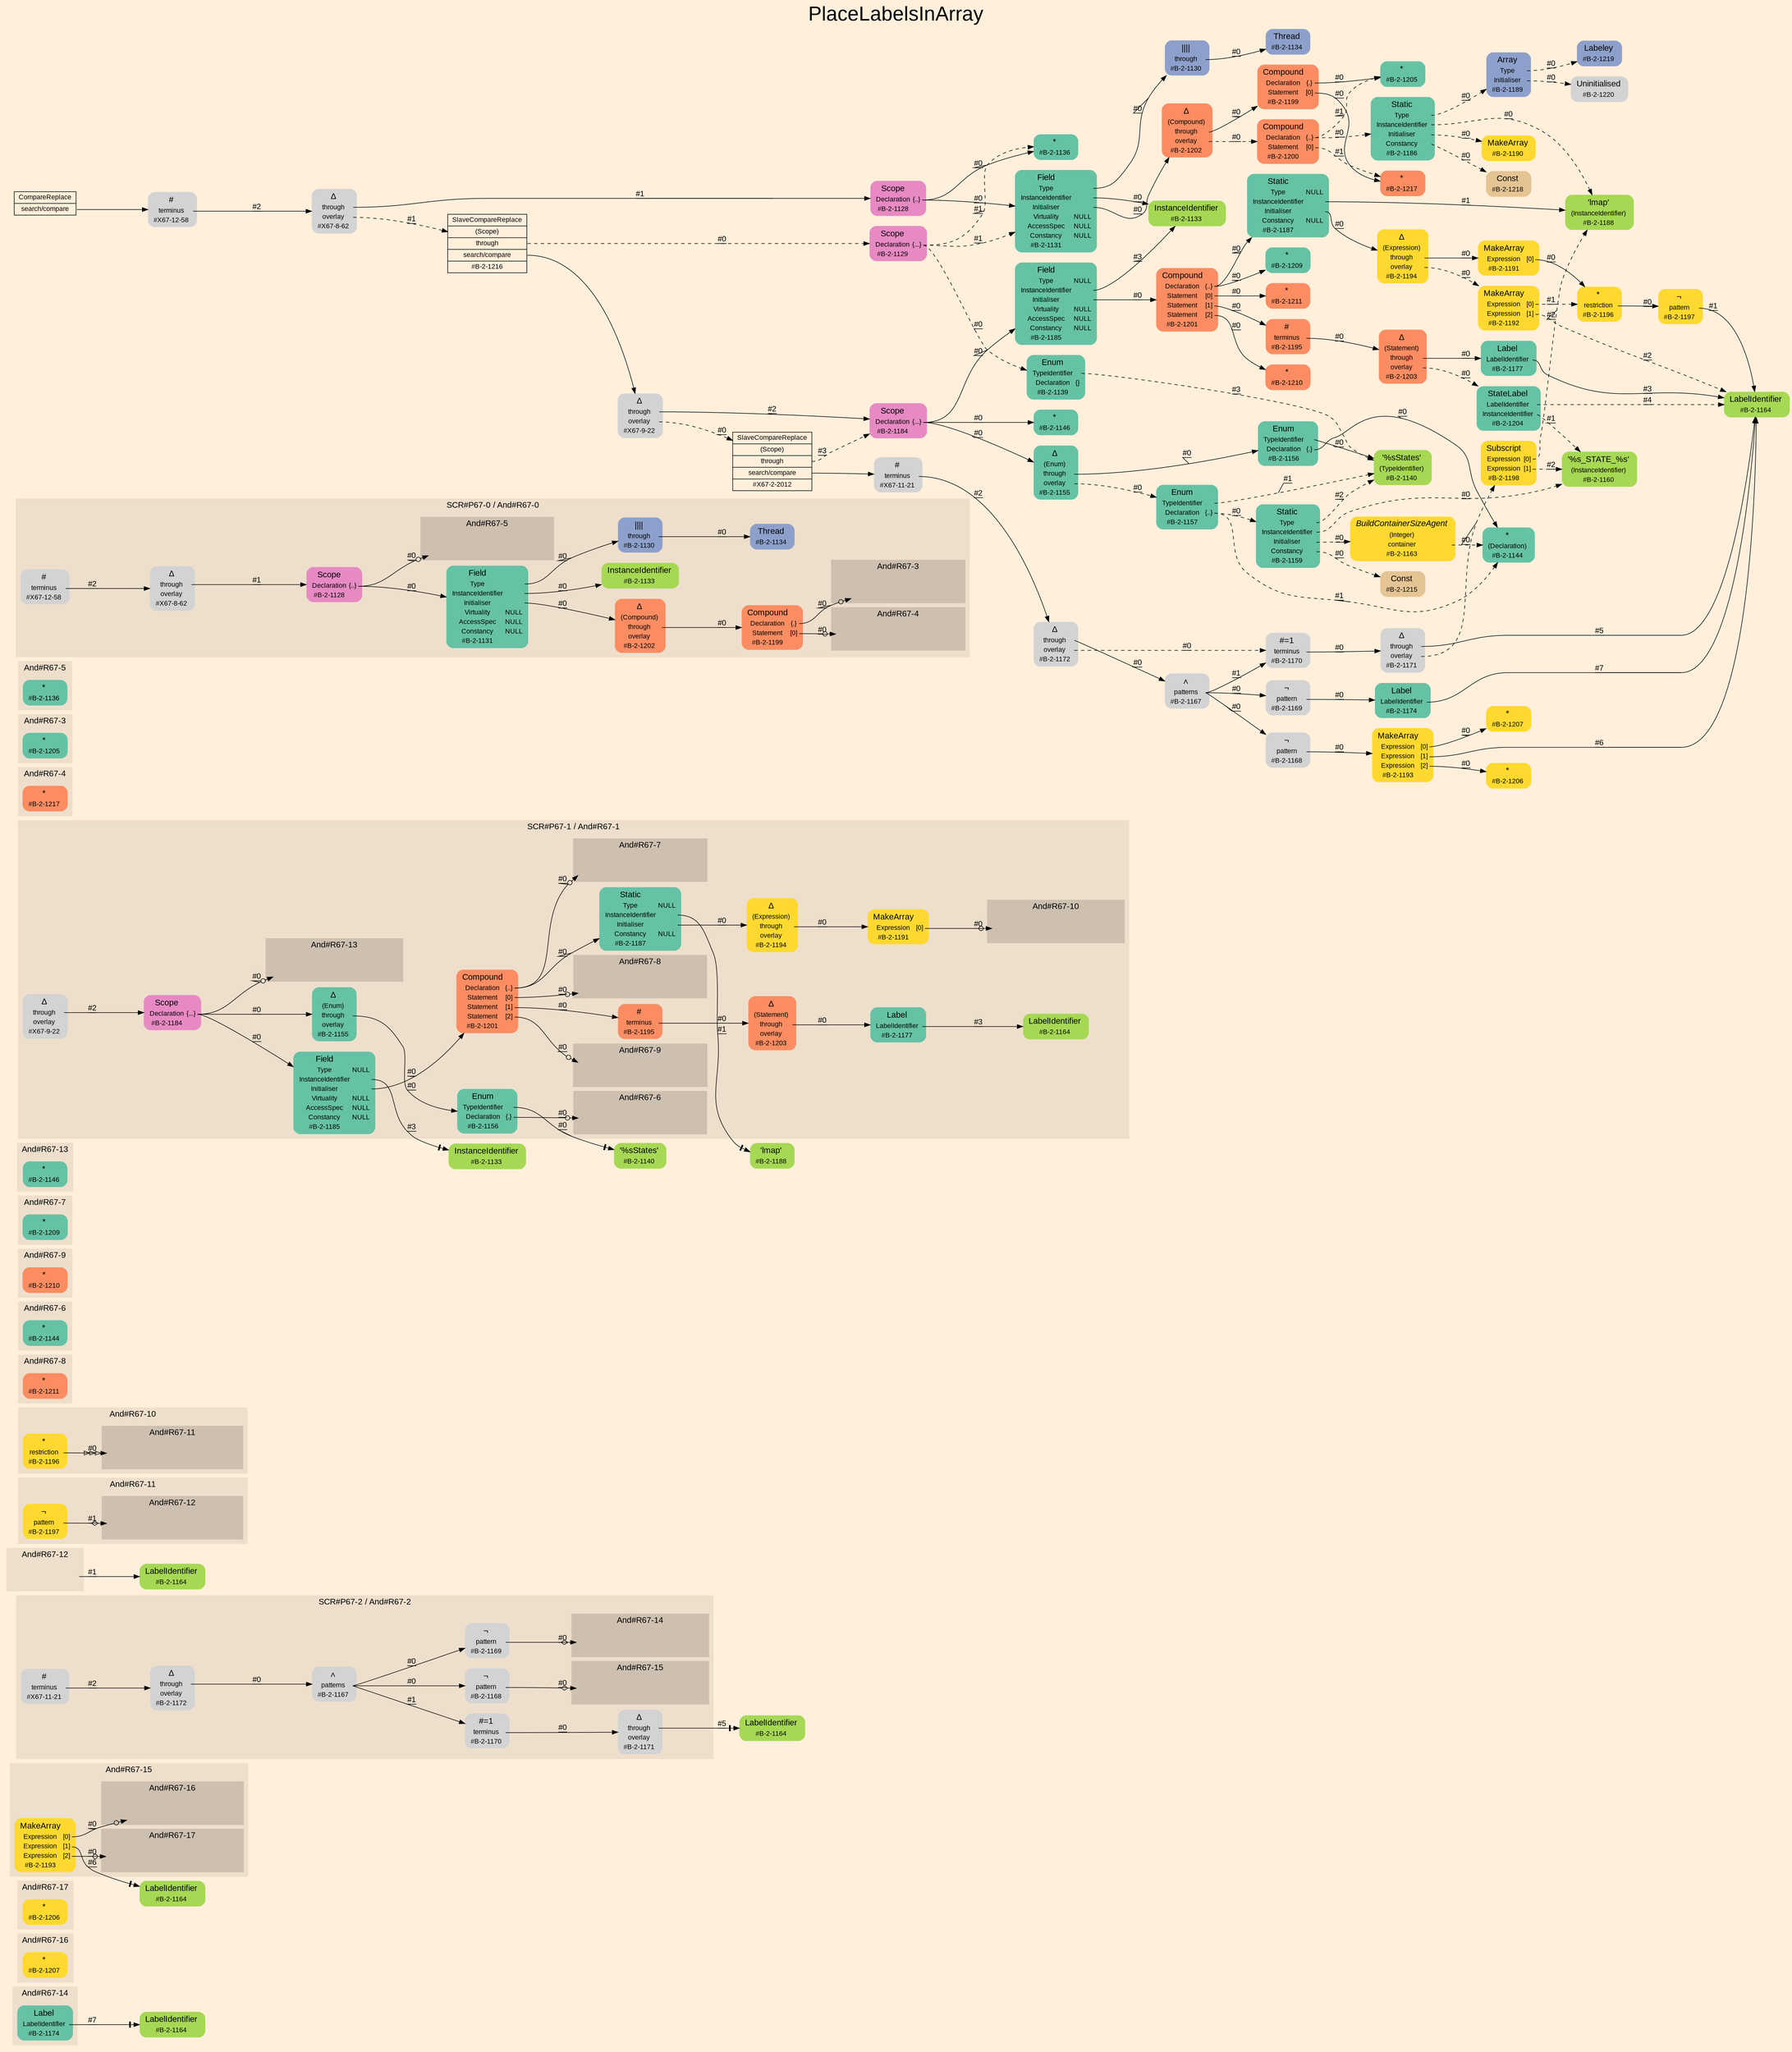 digraph "PlaceLabelsInArray" {
label = "PlaceLabelsInArray"
labelloc = t
fontsize = "36"
graph [
    rankdir = "LR"
    ranksep = 0.3
    bgcolor = antiquewhite1
    color = black
    fontcolor = black
    fontname = "Arial"
];
node [
    fontname = "Arial"
];
edge [
    fontname = "Arial"
];

// -------------------- figure And#R67-14 --------------------
// -------- region And#R67-14 ----------
subgraph "clusterAnd#R67-14" {
    label = "And#R67-14"
    style = "filled"
    color = antiquewhite2
    fontsize = "15"
    "And#R67-14/#B-2-1174" [
        // -------- block And#R67-14/#B-2-1174 ----------
        shape = "plaintext"
        fillcolor = "/set28/1"
        label = <<TABLE BORDER="0" CELLBORDER="0" CELLSPACING="0">
         <TR><TD><FONT POINT-SIZE="15.0">Label</FONT></TD><TD></TD></TR>
         <TR><TD>LabelIdentifier</TD><TD PORT="port0"></TD></TR>
         <TR><TD>#B-2-1174</TD><TD PORT="port1"></TD></TR>
        </TABLE>>
        style = "rounded,filled"
        fontsize = "12"
    ];
    
}

"And#R67-14/#B-2-1164" [
    // -------- block And#R67-14/#B-2-1164 ----------
    shape = "plaintext"
    fillcolor = "/set28/5"
    label = <<TABLE BORDER="0" CELLBORDER="0" CELLSPACING="0">
     <TR><TD><FONT POINT-SIZE="15.0">LabelIdentifier</FONT></TD><TD></TD></TR>
     <TR><TD>#B-2-1164</TD><TD PORT="port0"></TD></TR>
    </TABLE>>
    style = "rounded,filled"
    fontsize = "12"
];

"And#R67-14/#B-2-1174":port0 -> "And#R67-14/#B-2-1164" [
    arrowhead="normalnonetee"
    label = "#7"
    decorate = true
    color = black
    fontcolor = black
];


// -------------------- figure And#R67-16 --------------------
// -------- region And#R67-16 ----------
subgraph "clusterAnd#R67-16" {
    label = "And#R67-16"
    style = "filled"
    color = antiquewhite2
    fontsize = "15"
    "And#R67-16/#B-2-1207" [
        // -------- block And#R67-16/#B-2-1207 ----------
        shape = "plaintext"
        fillcolor = "/set28/6"
        label = <<TABLE BORDER="0" CELLBORDER="0" CELLSPACING="0">
         <TR><TD><FONT POINT-SIZE="15.0">*</FONT></TD><TD></TD></TR>
         <TR><TD>#B-2-1207</TD><TD PORT="port0"></TD></TR>
        </TABLE>>
        style = "rounded,filled"
        fontsize = "12"
    ];
    
}


// -------------------- figure And#R67-17 --------------------
// -------- region And#R67-17 ----------
subgraph "clusterAnd#R67-17" {
    label = "And#R67-17"
    style = "filled"
    color = antiquewhite2
    fontsize = "15"
    "And#R67-17/#B-2-1206" [
        // -------- block And#R67-17/#B-2-1206 ----------
        shape = "plaintext"
        fillcolor = "/set28/6"
        label = <<TABLE BORDER="0" CELLBORDER="0" CELLSPACING="0">
         <TR><TD><FONT POINT-SIZE="15.0">*</FONT></TD><TD></TD></TR>
         <TR><TD>#B-2-1206</TD><TD PORT="port0"></TD></TR>
        </TABLE>>
        style = "rounded,filled"
        fontsize = "12"
    ];
    
}


// -------------------- figure And#R67-15 --------------------
// -------- region And#R67-15 ----------
subgraph "clusterAnd#R67-15" {
    label = "And#R67-15"
    style = "filled"
    color = antiquewhite2
    fontsize = "15"
    "And#R67-15/#B-2-1193" [
        // -------- block And#R67-15/#B-2-1193 ----------
        shape = "plaintext"
        fillcolor = "/set28/6"
        label = <<TABLE BORDER="0" CELLBORDER="0" CELLSPACING="0">
         <TR><TD><FONT POINT-SIZE="15.0">MakeArray</FONT></TD><TD></TD></TR>
         <TR><TD>Expression</TD><TD PORT="port0">[0]</TD></TR>
         <TR><TD>Expression</TD><TD PORT="port1">[1]</TD></TR>
         <TR><TD>Expression</TD><TD PORT="port2">[2]</TD></TR>
         <TR><TD>#B-2-1193</TD><TD PORT="port3"></TD></TR>
        </TABLE>>
        style = "rounded,filled"
        fontsize = "12"
    ];
    
    // -------- region And#R67-15/And#R67-16 ----------
    subgraph "clusterAnd#R67-15/And#R67-16" {
        label = "And#R67-16"
        style = "filled"
        color = antiquewhite3
        fontsize = "15"
        "And#R67-15/And#R67-16/#B-2-1207" [
            // -------- block And#R67-15/And#R67-16/#B-2-1207 ----------
            shape = none
            fillcolor = "/set28/6"
            style = "invisible"
        ];
        
    }
    
    // -------- region And#R67-15/And#R67-17 ----------
    subgraph "clusterAnd#R67-15/And#R67-17" {
        label = "And#R67-17"
        style = "filled"
        color = antiquewhite3
        fontsize = "15"
        "And#R67-15/And#R67-17/#B-2-1206" [
            // -------- block And#R67-15/And#R67-17/#B-2-1206 ----------
            shape = none
            fillcolor = "/set28/6"
            style = "invisible"
        ];
        
    }
    
}

"And#R67-15/#B-2-1164" [
    // -------- block And#R67-15/#B-2-1164 ----------
    shape = "plaintext"
    fillcolor = "/set28/5"
    label = <<TABLE BORDER="0" CELLBORDER="0" CELLSPACING="0">
     <TR><TD><FONT POINT-SIZE="15.0">LabelIdentifier</FONT></TD><TD></TD></TR>
     <TR><TD>#B-2-1164</TD><TD PORT="port0"></TD></TR>
    </TABLE>>
    style = "rounded,filled"
    fontsize = "12"
];

"And#R67-15/#B-2-1193":port0 -> "And#R67-15/And#R67-16/#B-2-1207" [
    arrowhead="normalnoneodot"
    label = "#0"
    decorate = true
    color = black
    fontcolor = black
];

"And#R67-15/#B-2-1193":port1 -> "And#R67-15/#B-2-1164" [
    arrowhead="normalnonetee"
    label = "#6"
    decorate = true
    color = black
    fontcolor = black
];

"And#R67-15/#B-2-1193":port2 -> "And#R67-15/And#R67-17/#B-2-1206" [
    arrowhead="normalnoneodot"
    label = "#0"
    decorate = true
    color = black
    fontcolor = black
];


// -------------------- figure And#R67-2 --------------------
// -------- region And#R67-2 ----------
subgraph "clusterAnd#R67-2" {
    label = "SCR#P67-2 / And#R67-2"
    style = "filled"
    color = antiquewhite2
    fontsize = "15"
    "And#R67-2/#B-2-1171" [
        // -------- block And#R67-2/#B-2-1171 ----------
        shape = "plaintext"
        label = <<TABLE BORDER="0" CELLBORDER="0" CELLSPACING="0">
         <TR><TD><FONT POINT-SIZE="15.0">Δ</FONT></TD><TD></TD></TR>
         <TR><TD>through</TD><TD PORT="port0"></TD></TR>
         <TR><TD>overlay</TD><TD PORT="port1"></TD></TR>
         <TR><TD>#B-2-1171</TD><TD PORT="port2"></TD></TR>
        </TABLE>>
        style = "rounded,filled"
        fontsize = "12"
    ];
    
    "And#R67-2/#B-2-1172" [
        // -------- block And#R67-2/#B-2-1172 ----------
        shape = "plaintext"
        label = <<TABLE BORDER="0" CELLBORDER="0" CELLSPACING="0">
         <TR><TD><FONT POINT-SIZE="15.0">Δ</FONT></TD><TD></TD></TR>
         <TR><TD>through</TD><TD PORT="port0"></TD></TR>
         <TR><TD>overlay</TD><TD PORT="port1"></TD></TR>
         <TR><TD>#B-2-1172</TD><TD PORT="port2"></TD></TR>
        </TABLE>>
        style = "rounded,filled"
        fontsize = "12"
    ];
    
    "And#R67-2/#B-2-1167" [
        // -------- block And#R67-2/#B-2-1167 ----------
        shape = "plaintext"
        label = <<TABLE BORDER="0" CELLBORDER="0" CELLSPACING="0">
         <TR><TD><FONT POINT-SIZE="15.0">∧</FONT></TD><TD></TD></TR>
         <TR><TD>patterns</TD><TD PORT="port0"></TD></TR>
         <TR><TD>#B-2-1167</TD><TD PORT="port1"></TD></TR>
        </TABLE>>
        style = "rounded,filled"
        fontsize = "12"
    ];
    
    "And#R67-2/#B-2-1170" [
        // -------- block And#R67-2/#B-2-1170 ----------
        shape = "plaintext"
        label = <<TABLE BORDER="0" CELLBORDER="0" CELLSPACING="0">
         <TR><TD><FONT POINT-SIZE="15.0">#=1</FONT></TD><TD></TD></TR>
         <TR><TD>terminus</TD><TD PORT="port0"></TD></TR>
         <TR><TD>#B-2-1170</TD><TD PORT="port1"></TD></TR>
        </TABLE>>
        style = "rounded,filled"
        fontsize = "12"
    ];
    
    "And#R67-2/#B-2-1168" [
        // -------- block And#R67-2/#B-2-1168 ----------
        shape = "plaintext"
        label = <<TABLE BORDER="0" CELLBORDER="0" CELLSPACING="0">
         <TR><TD><FONT POINT-SIZE="15.0">¬</FONT></TD><TD></TD></TR>
         <TR><TD>pattern</TD><TD PORT="port0"></TD></TR>
         <TR><TD>#B-2-1168</TD><TD PORT="port1"></TD></TR>
        </TABLE>>
        style = "rounded,filled"
        fontsize = "12"
    ];
    
    "And#R67-2/#X67-11-21" [
        // -------- block And#R67-2/#X67-11-21 ----------
        shape = "plaintext"
        label = <<TABLE BORDER="0" CELLBORDER="0" CELLSPACING="0">
         <TR><TD><FONT POINT-SIZE="15.0">#</FONT></TD><TD></TD></TR>
         <TR><TD>terminus</TD><TD PORT="port0"></TD></TR>
         <TR><TD>#X67-11-21</TD><TD PORT="port1"></TD></TR>
        </TABLE>>
        style = "rounded,filled"
        fontsize = "12"
    ];
    
    "And#R67-2/#B-2-1169" [
        // -------- block And#R67-2/#B-2-1169 ----------
        shape = "plaintext"
        label = <<TABLE BORDER="0" CELLBORDER="0" CELLSPACING="0">
         <TR><TD><FONT POINT-SIZE="15.0">¬</FONT></TD><TD></TD></TR>
         <TR><TD>pattern</TD><TD PORT="port0"></TD></TR>
         <TR><TD>#B-2-1169</TD><TD PORT="port1"></TD></TR>
        </TABLE>>
        style = "rounded,filled"
        fontsize = "12"
    ];
    
    // -------- region And#R67-2/And#R67-14 ----------
    subgraph "clusterAnd#R67-2/And#R67-14" {
        label = "And#R67-14"
        style = "filled"
        color = antiquewhite3
        fontsize = "15"
        "And#R67-2/And#R67-14/#B-2-1174" [
            // -------- block And#R67-2/And#R67-14/#B-2-1174 ----------
            shape = none
            fillcolor = "/set28/1"
            style = "invisible"
        ];
        
    }
    
    // -------- region And#R67-2/And#R67-15 ----------
    subgraph "clusterAnd#R67-2/And#R67-15" {
        label = "And#R67-15"
        style = "filled"
        color = antiquewhite3
        fontsize = "15"
        "And#R67-2/And#R67-15/#B-2-1193" [
            // -------- block And#R67-2/And#R67-15/#B-2-1193 ----------
            shape = none
            fillcolor = "/set28/6"
            style = "invisible"
        ];
        
    }
    
}

"And#R67-2/#B-2-1164" [
    // -------- block And#R67-2/#B-2-1164 ----------
    shape = "plaintext"
    fillcolor = "/set28/5"
    label = <<TABLE BORDER="0" CELLBORDER="0" CELLSPACING="0">
     <TR><TD><FONT POINT-SIZE="15.0">LabelIdentifier</FONT></TD><TD></TD></TR>
     <TR><TD>#B-2-1164</TD><TD PORT="port0"></TD></TR>
    </TABLE>>
    style = "rounded,filled"
    fontsize = "12"
];

"And#R67-2/#B-2-1171":port0 -> "And#R67-2/#B-2-1164" [
    arrowhead="normalnonetee"
    label = "#5"
    decorate = true
    color = black
    fontcolor = black
];

"And#R67-2/#B-2-1172":port0 -> "And#R67-2/#B-2-1167" [
    label = "#0"
    decorate = true
    color = black
    fontcolor = black
];

"And#R67-2/#B-2-1167":port0 -> "And#R67-2/#B-2-1170" [
    label = "#1"
    decorate = true
    color = black
    fontcolor = black
];

"And#R67-2/#B-2-1167":port0 -> "And#R67-2/#B-2-1168" [
    label = "#0"
    decorate = true
    color = black
    fontcolor = black
];

"And#R67-2/#B-2-1167":port0 -> "And#R67-2/#B-2-1169" [
    label = "#0"
    decorate = true
    color = black
    fontcolor = black
];

"And#R67-2/#B-2-1170":port0 -> "And#R67-2/#B-2-1171" [
    label = "#0"
    decorate = true
    color = black
    fontcolor = black
];

"And#R67-2/#B-2-1168":port0 -> "And#R67-2/And#R67-15/#B-2-1193" [
    arrowhead="normalnoneodiamond"
    label = "#0"
    decorate = true
    color = black
    fontcolor = black
];

"And#R67-2/#X67-11-21":port0 -> "And#R67-2/#B-2-1172" [
    label = "#2"
    decorate = true
    color = black
    fontcolor = black
];

"And#R67-2/#B-2-1169":port0 -> "And#R67-2/And#R67-14/#B-2-1174" [
    arrowhead="normalnoneodiamond"
    label = "#0"
    decorate = true
    color = black
    fontcolor = black
];


// -------------------- figure And#R67-12 --------------------
// -------- region And#R67-12 ----------
subgraph "clusterAnd#R67-12" {
    label = "And#R67-12"
    style = "filled"
    color = antiquewhite2
    fontsize = "15"
    "And#R67-12/IRIP" [
        // -------- block And#R67-12/IRIP ----------
        shape = none
        style = "invisible"
    ];
    
}

"And#R67-12/#B-2-1164" [
    // -------- block And#R67-12/#B-2-1164 ----------
    shape = "plaintext"
    fillcolor = "/set28/5"
    label = <<TABLE BORDER="0" CELLBORDER="0" CELLSPACING="0">
     <TR><TD><FONT POINT-SIZE="15.0">LabelIdentifier</FONT></TD><TD></TD></TR>
     <TR><TD>#B-2-1164</TD><TD PORT="port0"></TD></TR>
    </TABLE>>
    style = "rounded,filled"
    fontsize = "12"
];

"And#R67-12/IRIP" -> "And#R67-12/#B-2-1164" [
    label = "#1"
    decorate = true
    color = black
    fontcolor = black
];


// -------------------- figure And#R67-11 --------------------
// -------- region And#R67-11 ----------
subgraph "clusterAnd#R67-11" {
    label = "And#R67-11"
    style = "filled"
    color = antiquewhite2
    fontsize = "15"
    "And#R67-11/#B-2-1197" [
        // -------- block And#R67-11/#B-2-1197 ----------
        shape = "plaintext"
        fillcolor = "/set28/6"
        label = <<TABLE BORDER="0" CELLBORDER="0" CELLSPACING="0">
         <TR><TD><FONT POINT-SIZE="15.0">¬</FONT></TD><TD></TD></TR>
         <TR><TD>pattern</TD><TD PORT="port0"></TD></TR>
         <TR><TD>#B-2-1197</TD><TD PORT="port1"></TD></TR>
        </TABLE>>
        style = "rounded,filled"
        fontsize = "12"
    ];
    
    // -------- region And#R67-11/And#R67-12 ----------
    subgraph "clusterAnd#R67-11/And#R67-12" {
        label = "And#R67-12"
        style = "filled"
        color = antiquewhite3
        fontsize = "15"
        "And#R67-11/And#R67-12/#B-2-1164" [
            // -------- block And#R67-11/And#R67-12/#B-2-1164 ----------
            shape = none
            fillcolor = "/set28/5"
            style = "invisible"
        ];
        
    }
    
}

"And#R67-11/#B-2-1197":port0 -> "And#R67-11/And#R67-12/#B-2-1164" [
    arrowhead="normalnoneodiamond"
    label = "#1"
    decorate = true
    color = black
    fontcolor = black
];


// -------------------- figure And#R67-10 --------------------
// -------- region And#R67-10 ----------
subgraph "clusterAnd#R67-10" {
    label = "And#R67-10"
    style = "filled"
    color = antiquewhite2
    fontsize = "15"
    "And#R67-10/#B-2-1196" [
        // -------- block And#R67-10/#B-2-1196 ----------
        shape = "plaintext"
        fillcolor = "/set28/6"
        label = <<TABLE BORDER="0" CELLBORDER="0" CELLSPACING="0">
         <TR><TD><FONT POINT-SIZE="15.0">*</FONT></TD><TD></TD></TR>
         <TR><TD>restriction</TD><TD PORT="port0"></TD></TR>
         <TR><TD>#B-2-1196</TD><TD PORT="port1"></TD></TR>
        </TABLE>>
        style = "rounded,filled"
        fontsize = "12"
    ];
    
    // -------- region And#R67-10/And#R67-11 ----------
    subgraph "clusterAnd#R67-10/And#R67-11" {
        label = "And#R67-11"
        style = "filled"
        color = antiquewhite3
        fontsize = "15"
        "And#R67-10/And#R67-11/#B-2-1197" [
            // -------- block And#R67-10/And#R67-11/#B-2-1197 ----------
            shape = none
            fillcolor = "/set28/6"
            style = "invisible"
        ];
        
    }
    
}

"And#R67-10/#B-2-1196":port0 -> "And#R67-10/And#R67-11/#B-2-1197" [
    arrowhead="normalonormalonormalonormal"
    label = "#0"
    decorate = true
    color = black
    fontcolor = black
];


// -------------------- figure And#R67-8 --------------------
// -------- region And#R67-8 ----------
subgraph "clusterAnd#R67-8" {
    label = "And#R67-8"
    style = "filled"
    color = antiquewhite2
    fontsize = "15"
    "And#R67-8/#B-2-1211" [
        // -------- block And#R67-8/#B-2-1211 ----------
        shape = "plaintext"
        fillcolor = "/set28/2"
        label = <<TABLE BORDER="0" CELLBORDER="0" CELLSPACING="0">
         <TR><TD><FONT POINT-SIZE="15.0">*</FONT></TD><TD></TD></TR>
         <TR><TD>#B-2-1211</TD><TD PORT="port0"></TD></TR>
        </TABLE>>
        style = "rounded,filled"
        fontsize = "12"
    ];
    
}


// -------------------- figure And#R67-6 --------------------
// -------- region And#R67-6 ----------
subgraph "clusterAnd#R67-6" {
    label = "And#R67-6"
    style = "filled"
    color = antiquewhite2
    fontsize = "15"
    "And#R67-6/#B-2-1144" [
        // -------- block And#R67-6/#B-2-1144 ----------
        shape = "plaintext"
        fillcolor = "/set28/1"
        label = <<TABLE BORDER="0" CELLBORDER="0" CELLSPACING="0">
         <TR><TD><FONT POINT-SIZE="15.0">*</FONT></TD><TD></TD></TR>
         <TR><TD>#B-2-1144</TD><TD PORT="port0"></TD></TR>
        </TABLE>>
        style = "rounded,filled"
        fontsize = "12"
    ];
    
}


// -------------------- figure And#R67-9 --------------------
// -------- region And#R67-9 ----------
subgraph "clusterAnd#R67-9" {
    label = "And#R67-9"
    style = "filled"
    color = antiquewhite2
    fontsize = "15"
    "And#R67-9/#B-2-1210" [
        // -------- block And#R67-9/#B-2-1210 ----------
        shape = "plaintext"
        fillcolor = "/set28/2"
        label = <<TABLE BORDER="0" CELLBORDER="0" CELLSPACING="0">
         <TR><TD><FONT POINT-SIZE="15.0">*</FONT></TD><TD></TD></TR>
         <TR><TD>#B-2-1210</TD><TD PORT="port0"></TD></TR>
        </TABLE>>
        style = "rounded,filled"
        fontsize = "12"
    ];
    
}


// -------------------- figure And#R67-7 --------------------
// -------- region And#R67-7 ----------
subgraph "clusterAnd#R67-7" {
    label = "And#R67-7"
    style = "filled"
    color = antiquewhite2
    fontsize = "15"
    "And#R67-7/#B-2-1209" [
        // -------- block And#R67-7/#B-2-1209 ----------
        shape = "plaintext"
        fillcolor = "/set28/1"
        label = <<TABLE BORDER="0" CELLBORDER="0" CELLSPACING="0">
         <TR><TD><FONT POINT-SIZE="15.0">*</FONT></TD><TD></TD></TR>
         <TR><TD>#B-2-1209</TD><TD PORT="port0"></TD></TR>
        </TABLE>>
        style = "rounded,filled"
        fontsize = "12"
    ];
    
}


// -------------------- figure And#R67-13 --------------------
// -------- region And#R67-13 ----------
subgraph "clusterAnd#R67-13" {
    label = "And#R67-13"
    style = "filled"
    color = antiquewhite2
    fontsize = "15"
    "And#R67-13/#B-2-1146" [
        // -------- block And#R67-13/#B-2-1146 ----------
        shape = "plaintext"
        fillcolor = "/set28/1"
        label = <<TABLE BORDER="0" CELLBORDER="0" CELLSPACING="0">
         <TR><TD><FONT POINT-SIZE="15.0">*</FONT></TD><TD></TD></TR>
         <TR><TD>#B-2-1146</TD><TD PORT="port0"></TD></TR>
        </TABLE>>
        style = "rounded,filled"
        fontsize = "12"
    ];
    
}


// -------------------- figure And#R67-1 --------------------
// -------- region And#R67-1 ----------
subgraph "clusterAnd#R67-1" {
    label = "SCR#P67-1 / And#R67-1"
    style = "filled"
    color = antiquewhite2
    fontsize = "15"
    "And#R67-1/#B-2-1155" [
        // -------- block And#R67-1/#B-2-1155 ----------
        shape = "plaintext"
        fillcolor = "/set28/1"
        label = <<TABLE BORDER="0" CELLBORDER="0" CELLSPACING="0">
         <TR><TD><FONT POINT-SIZE="15.0">Δ</FONT></TD><TD></TD></TR>
         <TR><TD>(Enum)</TD><TD PORT="port0"></TD></TR>
         <TR><TD>through</TD><TD PORT="port1"></TD></TR>
         <TR><TD>overlay</TD><TD PORT="port2"></TD></TR>
         <TR><TD>#B-2-1155</TD><TD PORT="port3"></TD></TR>
        </TABLE>>
        style = "rounded,filled"
        fontsize = "12"
    ];
    
    "And#R67-1/#B-2-1191" [
        // -------- block And#R67-1/#B-2-1191 ----------
        shape = "plaintext"
        fillcolor = "/set28/6"
        label = <<TABLE BORDER="0" CELLBORDER="0" CELLSPACING="0">
         <TR><TD><FONT POINT-SIZE="15.0">MakeArray</FONT></TD><TD></TD></TR>
         <TR><TD>Expression</TD><TD PORT="port0">[0]</TD></TR>
         <TR><TD>#B-2-1191</TD><TD PORT="port1"></TD></TR>
        </TABLE>>
        style = "rounded,filled"
        fontsize = "12"
    ];
    
    "And#R67-1/#B-2-1184" [
        // -------- block And#R67-1/#B-2-1184 ----------
        shape = "plaintext"
        fillcolor = "/set28/4"
        label = <<TABLE BORDER="0" CELLBORDER="0" CELLSPACING="0">
         <TR><TD><FONT POINT-SIZE="15.0">Scope</FONT></TD><TD></TD></TR>
         <TR><TD>Declaration</TD><TD PORT="port0">{...}</TD></TR>
         <TR><TD>#B-2-1184</TD><TD PORT="port1"></TD></TR>
        </TABLE>>
        style = "rounded,filled"
        fontsize = "12"
    ];
    
    "And#R67-1/#B-2-1177" [
        // -------- block And#R67-1/#B-2-1177 ----------
        shape = "plaintext"
        fillcolor = "/set28/1"
        label = <<TABLE BORDER="0" CELLBORDER="0" CELLSPACING="0">
         <TR><TD><FONT POINT-SIZE="15.0">Label</FONT></TD><TD></TD></TR>
         <TR><TD>LabelIdentifier</TD><TD PORT="port0"></TD></TR>
         <TR><TD>#B-2-1177</TD><TD PORT="port1"></TD></TR>
        </TABLE>>
        style = "rounded,filled"
        fontsize = "12"
    ];
    
    "And#R67-1/#B-2-1195" [
        // -------- block And#R67-1/#B-2-1195 ----------
        shape = "plaintext"
        fillcolor = "/set28/2"
        label = <<TABLE BORDER="0" CELLBORDER="0" CELLSPACING="0">
         <TR><TD><FONT POINT-SIZE="15.0">#</FONT></TD><TD></TD></TR>
         <TR><TD>terminus</TD><TD PORT="port0"></TD></TR>
         <TR><TD>#B-2-1195</TD><TD PORT="port1"></TD></TR>
        </TABLE>>
        style = "rounded,filled"
        fontsize = "12"
    ];
    
    "And#R67-1/#B-2-1156" [
        // -------- block And#R67-1/#B-2-1156 ----------
        shape = "plaintext"
        fillcolor = "/set28/1"
        label = <<TABLE BORDER="0" CELLBORDER="0" CELLSPACING="0">
         <TR><TD><FONT POINT-SIZE="15.0">Enum</FONT></TD><TD></TD></TR>
         <TR><TD>TypeIdentifier</TD><TD PORT="port0"></TD></TR>
         <TR><TD>Declaration</TD><TD PORT="port1">{.}</TD></TR>
         <TR><TD>#B-2-1156</TD><TD PORT="port2"></TD></TR>
        </TABLE>>
        style = "rounded,filled"
        fontsize = "12"
    ];
    
    "And#R67-1/#B-2-1203" [
        // -------- block And#R67-1/#B-2-1203 ----------
        shape = "plaintext"
        fillcolor = "/set28/2"
        label = <<TABLE BORDER="0" CELLBORDER="0" CELLSPACING="0">
         <TR><TD><FONT POINT-SIZE="15.0">Δ</FONT></TD><TD></TD></TR>
         <TR><TD>(Statement)</TD><TD PORT="port0"></TD></TR>
         <TR><TD>through</TD><TD PORT="port1"></TD></TR>
         <TR><TD>overlay</TD><TD PORT="port2"></TD></TR>
         <TR><TD>#B-2-1203</TD><TD PORT="port3"></TD></TR>
        </TABLE>>
        style = "rounded,filled"
        fontsize = "12"
    ];
    
    "And#R67-1/#B-2-1201" [
        // -------- block And#R67-1/#B-2-1201 ----------
        shape = "plaintext"
        fillcolor = "/set28/2"
        label = <<TABLE BORDER="0" CELLBORDER="0" CELLSPACING="0">
         <TR><TD><FONT POINT-SIZE="15.0">Compound</FONT></TD><TD></TD></TR>
         <TR><TD>Declaration</TD><TD PORT="port0">{..}</TD></TR>
         <TR><TD>Statement</TD><TD PORT="port1">[0]</TD></TR>
         <TR><TD>Statement</TD><TD PORT="port2">[1]</TD></TR>
         <TR><TD>Statement</TD><TD PORT="port3">[2]</TD></TR>
         <TR><TD>#B-2-1201</TD><TD PORT="port4"></TD></TR>
        </TABLE>>
        style = "rounded,filled"
        fontsize = "12"
    ];
    
    "And#R67-1/#B-2-1194" [
        // -------- block And#R67-1/#B-2-1194 ----------
        shape = "plaintext"
        fillcolor = "/set28/6"
        label = <<TABLE BORDER="0" CELLBORDER="0" CELLSPACING="0">
         <TR><TD><FONT POINT-SIZE="15.0">Δ</FONT></TD><TD></TD></TR>
         <TR><TD>(Expression)</TD><TD PORT="port0"></TD></TR>
         <TR><TD>through</TD><TD PORT="port1"></TD></TR>
         <TR><TD>overlay</TD><TD PORT="port2"></TD></TR>
         <TR><TD>#B-2-1194</TD><TD PORT="port3"></TD></TR>
        </TABLE>>
        style = "rounded,filled"
        fontsize = "12"
    ];
    
    "And#R67-1/#X67-9-22" [
        // -------- block And#R67-1/#X67-9-22 ----------
        shape = "plaintext"
        label = <<TABLE BORDER="0" CELLBORDER="0" CELLSPACING="0">
         <TR><TD><FONT POINT-SIZE="15.0">Δ</FONT></TD><TD></TD></TR>
         <TR><TD>through</TD><TD PORT="port0"></TD></TR>
         <TR><TD>overlay</TD><TD PORT="port1"></TD></TR>
         <TR><TD>#X67-9-22</TD><TD PORT="port2"></TD></TR>
        </TABLE>>
        style = "rounded,filled"
        fontsize = "12"
    ];
    
    "And#R67-1/#B-2-1164" [
        // -------- block And#R67-1/#B-2-1164 ----------
        shape = "plaintext"
        fillcolor = "/set28/5"
        label = <<TABLE BORDER="0" CELLBORDER="0" CELLSPACING="0">
         <TR><TD><FONT POINT-SIZE="15.0">LabelIdentifier</FONT></TD><TD></TD></TR>
         <TR><TD>#B-2-1164</TD><TD PORT="port0"></TD></TR>
        </TABLE>>
        style = "rounded,filled"
        fontsize = "12"
    ];
    
    "And#R67-1/#B-2-1185" [
        // -------- block And#R67-1/#B-2-1185 ----------
        shape = "plaintext"
        fillcolor = "/set28/1"
        label = <<TABLE BORDER="0" CELLBORDER="0" CELLSPACING="0">
         <TR><TD><FONT POINT-SIZE="15.0">Field</FONT></TD><TD></TD></TR>
         <TR><TD>Type</TD><TD PORT="port0">NULL</TD></TR>
         <TR><TD>InstanceIdentifier</TD><TD PORT="port1"></TD></TR>
         <TR><TD>Initialiser</TD><TD PORT="port2"></TD></TR>
         <TR><TD>Virtuality</TD><TD PORT="port3">NULL</TD></TR>
         <TR><TD>AccessSpec</TD><TD PORT="port4">NULL</TD></TR>
         <TR><TD>Constancy</TD><TD PORT="port5">NULL</TD></TR>
         <TR><TD>#B-2-1185</TD><TD PORT="port6"></TD></TR>
        </TABLE>>
        style = "rounded,filled"
        fontsize = "12"
    ];
    
    "And#R67-1/#B-2-1187" [
        // -------- block And#R67-1/#B-2-1187 ----------
        shape = "plaintext"
        fillcolor = "/set28/1"
        label = <<TABLE BORDER="0" CELLBORDER="0" CELLSPACING="0">
         <TR><TD><FONT POINT-SIZE="15.0">Static</FONT></TD><TD></TD></TR>
         <TR><TD>Type</TD><TD PORT="port0">NULL</TD></TR>
         <TR><TD>InstanceIdentifier</TD><TD PORT="port1"></TD></TR>
         <TR><TD>Initialiser</TD><TD PORT="port2"></TD></TR>
         <TR><TD>Constancy</TD><TD PORT="port3">NULL</TD></TR>
         <TR><TD>#B-2-1187</TD><TD PORT="port4"></TD></TR>
        </TABLE>>
        style = "rounded,filled"
        fontsize = "12"
    ];
    
    // -------- region And#R67-1/And#R67-6 ----------
    subgraph "clusterAnd#R67-1/And#R67-6" {
        label = "And#R67-6"
        style = "filled"
        color = antiquewhite3
        fontsize = "15"
        "And#R67-1/And#R67-6/#B-2-1144" [
            // -------- block And#R67-1/And#R67-6/#B-2-1144 ----------
            shape = none
            fillcolor = "/set28/1"
            style = "invisible"
        ];
        
    }
    
    // -------- region And#R67-1/And#R67-7 ----------
    subgraph "clusterAnd#R67-1/And#R67-7" {
        label = "And#R67-7"
        style = "filled"
        color = antiquewhite3
        fontsize = "15"
        "And#R67-1/And#R67-7/#B-2-1209" [
            // -------- block And#R67-1/And#R67-7/#B-2-1209 ----------
            shape = none
            fillcolor = "/set28/1"
            style = "invisible"
        ];
        
    }
    
    // -------- region And#R67-1/And#R67-8 ----------
    subgraph "clusterAnd#R67-1/And#R67-8" {
        label = "And#R67-8"
        style = "filled"
        color = antiquewhite3
        fontsize = "15"
        "And#R67-1/And#R67-8/#B-2-1211" [
            // -------- block And#R67-1/And#R67-8/#B-2-1211 ----------
            shape = none
            fillcolor = "/set28/2"
            style = "invisible"
        ];
        
    }
    
    // -------- region And#R67-1/And#R67-9 ----------
    subgraph "clusterAnd#R67-1/And#R67-9" {
        label = "And#R67-9"
        style = "filled"
        color = antiquewhite3
        fontsize = "15"
        "And#R67-1/And#R67-9/#B-2-1210" [
            // -------- block And#R67-1/And#R67-9/#B-2-1210 ----------
            shape = none
            fillcolor = "/set28/2"
            style = "invisible"
        ];
        
    }
    
    // -------- region And#R67-1/And#R67-10 ----------
    subgraph "clusterAnd#R67-1/And#R67-10" {
        label = "And#R67-10"
        style = "filled"
        color = antiquewhite3
        fontsize = "15"
        "And#R67-1/And#R67-10/#B-2-1196" [
            // -------- block And#R67-1/And#R67-10/#B-2-1196 ----------
            shape = none
            fillcolor = "/set28/6"
            style = "invisible"
        ];
        
    }
    
    // -------- region And#R67-1/And#R67-13 ----------
    subgraph "clusterAnd#R67-1/And#R67-13" {
        label = "And#R67-13"
        style = "filled"
        color = antiquewhite3
        fontsize = "15"
        "And#R67-1/And#R67-13/#B-2-1146" [
            // -------- block And#R67-1/And#R67-13/#B-2-1146 ----------
            shape = none
            fillcolor = "/set28/1"
            style = "invisible"
        ];
        
    }
    
}

"And#R67-1/#B-2-1133" [
    // -------- block And#R67-1/#B-2-1133 ----------
    shape = "plaintext"
    fillcolor = "/set28/5"
    label = <<TABLE BORDER="0" CELLBORDER="0" CELLSPACING="0">
     <TR><TD><FONT POINT-SIZE="15.0">InstanceIdentifier</FONT></TD><TD></TD></TR>
     <TR><TD>#B-2-1133</TD><TD PORT="port0"></TD></TR>
    </TABLE>>
    style = "rounded,filled"
    fontsize = "12"
];

"And#R67-1/#B-2-1188" [
    // -------- block And#R67-1/#B-2-1188 ----------
    shape = "plaintext"
    fillcolor = "/set28/5"
    label = <<TABLE BORDER="0" CELLBORDER="0" CELLSPACING="0">
     <TR><TD><FONT POINT-SIZE="15.0">'lmap'</FONT></TD><TD></TD></TR>
     <TR><TD>#B-2-1188</TD><TD PORT="port0"></TD></TR>
    </TABLE>>
    style = "rounded,filled"
    fontsize = "12"
];

"And#R67-1/#B-2-1140" [
    // -------- block And#R67-1/#B-2-1140 ----------
    shape = "plaintext"
    fillcolor = "/set28/5"
    label = <<TABLE BORDER="0" CELLBORDER="0" CELLSPACING="0">
     <TR><TD><FONT POINT-SIZE="15.0">'%sStates'</FONT></TD><TD></TD></TR>
     <TR><TD>#B-2-1140</TD><TD PORT="port0"></TD></TR>
    </TABLE>>
    style = "rounded,filled"
    fontsize = "12"
];

"And#R67-1/#B-2-1155":port1 -> "And#R67-1/#B-2-1156" [
    label = "#0"
    decorate = true
    color = black
    fontcolor = black
];

"And#R67-1/#B-2-1191":port0 -> "And#R67-1/And#R67-10/#B-2-1196" [
    arrowhead="normalnoneodot"
    label = "#0"
    decorate = true
    color = black
    fontcolor = black
];

"And#R67-1/#B-2-1184":port0 -> "And#R67-1/And#R67-13/#B-2-1146" [
    arrowhead="normalnoneodot"
    label = "#0"
    decorate = true
    color = black
    fontcolor = black
];

"And#R67-1/#B-2-1184":port0 -> "And#R67-1/#B-2-1155" [
    label = "#0"
    decorate = true
    color = black
    fontcolor = black
];

"And#R67-1/#B-2-1184":port0 -> "And#R67-1/#B-2-1185" [
    label = "#0"
    decorate = true
    color = black
    fontcolor = black
];

"And#R67-1/#B-2-1177":port0 -> "And#R67-1/#B-2-1164" [
    label = "#3"
    decorate = true
    color = black
    fontcolor = black
];

"And#R67-1/#B-2-1195":port0 -> "And#R67-1/#B-2-1203" [
    label = "#0"
    decorate = true
    color = black
    fontcolor = black
];

"And#R67-1/#B-2-1156":port0 -> "And#R67-1/#B-2-1140" [
    arrowhead="normalnonetee"
    label = "#0"
    decorate = true
    color = black
    fontcolor = black
];

"And#R67-1/#B-2-1156":port1 -> "And#R67-1/And#R67-6/#B-2-1144" [
    arrowhead="normalnoneodot"
    label = "#0"
    decorate = true
    color = black
    fontcolor = black
];

"And#R67-1/#B-2-1203":port1 -> "And#R67-1/#B-2-1177" [
    label = "#0"
    decorate = true
    color = black
    fontcolor = black
];

"And#R67-1/#B-2-1201":port0 -> "And#R67-1/And#R67-7/#B-2-1209" [
    arrowhead="normalnoneodot"
    label = "#0"
    decorate = true
    color = black
    fontcolor = black
];

"And#R67-1/#B-2-1201":port0 -> "And#R67-1/#B-2-1187" [
    label = "#0"
    decorate = true
    color = black
    fontcolor = black
];

"And#R67-1/#B-2-1201":port1 -> "And#R67-1/And#R67-8/#B-2-1211" [
    arrowhead="normalnoneodot"
    label = "#0"
    decorate = true
    color = black
    fontcolor = black
];

"And#R67-1/#B-2-1201":port2 -> "And#R67-1/#B-2-1195" [
    label = "#0"
    decorate = true
    color = black
    fontcolor = black
];

"And#R67-1/#B-2-1201":port3 -> "And#R67-1/And#R67-9/#B-2-1210" [
    arrowhead="normalnoneodot"
    label = "#0"
    decorate = true
    color = black
    fontcolor = black
];

"And#R67-1/#B-2-1194":port1 -> "And#R67-1/#B-2-1191" [
    label = "#0"
    decorate = true
    color = black
    fontcolor = black
];

"And#R67-1/#X67-9-22":port0 -> "And#R67-1/#B-2-1184" [
    label = "#2"
    decorate = true
    color = black
    fontcolor = black
];

"And#R67-1/#B-2-1185":port1 -> "And#R67-1/#B-2-1133" [
    arrowhead="normalnonetee"
    label = "#3"
    decorate = true
    color = black
    fontcolor = black
];

"And#R67-1/#B-2-1185":port2 -> "And#R67-1/#B-2-1201" [
    label = "#0"
    decorate = true
    color = black
    fontcolor = black
];

"And#R67-1/#B-2-1187":port1 -> "And#R67-1/#B-2-1188" [
    arrowhead="normalnonetee"
    label = "#1"
    decorate = true
    color = black
    fontcolor = black
];

"And#R67-1/#B-2-1187":port2 -> "And#R67-1/#B-2-1194" [
    label = "#0"
    decorate = true
    color = black
    fontcolor = black
];


// -------------------- figure And#R67-4 --------------------
// -------- region And#R67-4 ----------
subgraph "clusterAnd#R67-4" {
    label = "And#R67-4"
    style = "filled"
    color = antiquewhite2
    fontsize = "15"
    "And#R67-4/#B-2-1217" [
        // -------- block And#R67-4/#B-2-1217 ----------
        shape = "plaintext"
        fillcolor = "/set28/2"
        label = <<TABLE BORDER="0" CELLBORDER="0" CELLSPACING="0">
         <TR><TD><FONT POINT-SIZE="15.0">*</FONT></TD><TD></TD></TR>
         <TR><TD>#B-2-1217</TD><TD PORT="port0"></TD></TR>
        </TABLE>>
        style = "rounded,filled"
        fontsize = "12"
    ];
    
}


// -------------------- figure And#R67-3 --------------------
// -------- region And#R67-3 ----------
subgraph "clusterAnd#R67-3" {
    label = "And#R67-3"
    style = "filled"
    color = antiquewhite2
    fontsize = "15"
    "And#R67-3/#B-2-1205" [
        // -------- block And#R67-3/#B-2-1205 ----------
        shape = "plaintext"
        fillcolor = "/set28/1"
        label = <<TABLE BORDER="0" CELLBORDER="0" CELLSPACING="0">
         <TR><TD><FONT POINT-SIZE="15.0">*</FONT></TD><TD></TD></TR>
         <TR><TD>#B-2-1205</TD><TD PORT="port0"></TD></TR>
        </TABLE>>
        style = "rounded,filled"
        fontsize = "12"
    ];
    
}


// -------------------- figure And#R67-5 --------------------
// -------- region And#R67-5 ----------
subgraph "clusterAnd#R67-5" {
    label = "And#R67-5"
    style = "filled"
    color = antiquewhite2
    fontsize = "15"
    "And#R67-5/#B-2-1136" [
        // -------- block And#R67-5/#B-2-1136 ----------
        shape = "plaintext"
        fillcolor = "/set28/1"
        label = <<TABLE BORDER="0" CELLBORDER="0" CELLSPACING="0">
         <TR><TD><FONT POINT-SIZE="15.0">*</FONT></TD><TD></TD></TR>
         <TR><TD>#B-2-1136</TD><TD PORT="port0"></TD></TR>
        </TABLE>>
        style = "rounded,filled"
        fontsize = "12"
    ];
    
}


// -------------------- figure And#R67-0 --------------------
// -------- region And#R67-0 ----------
subgraph "clusterAnd#R67-0" {
    label = "SCR#P67-0 / And#R67-0"
    style = "filled"
    color = antiquewhite2
    fontsize = "15"
    "And#R67-0/#X67-8-62" [
        // -------- block And#R67-0/#X67-8-62 ----------
        shape = "plaintext"
        label = <<TABLE BORDER="0" CELLBORDER="0" CELLSPACING="0">
         <TR><TD><FONT POINT-SIZE="15.0">Δ</FONT></TD><TD></TD></TR>
         <TR><TD>through</TD><TD PORT="port0"></TD></TR>
         <TR><TD>overlay</TD><TD PORT="port1"></TD></TR>
         <TR><TD>#X67-8-62</TD><TD PORT="port2"></TD></TR>
        </TABLE>>
        style = "rounded,filled"
        fontsize = "12"
    ];
    
    "And#R67-0/#B-2-1130" [
        // -------- block And#R67-0/#B-2-1130 ----------
        shape = "plaintext"
        fillcolor = "/set28/3"
        label = <<TABLE BORDER="0" CELLBORDER="0" CELLSPACING="0">
         <TR><TD><FONT POINT-SIZE="15.0">||||</FONT></TD><TD></TD></TR>
         <TR><TD>through</TD><TD PORT="port0"></TD></TR>
         <TR><TD>#B-2-1130</TD><TD PORT="port1"></TD></TR>
        </TABLE>>
        style = "rounded,filled"
        fontsize = "12"
    ];
    
    "And#R67-0/#B-2-1134" [
        // -------- block And#R67-0/#B-2-1134 ----------
        shape = "plaintext"
        fillcolor = "/set28/3"
        label = <<TABLE BORDER="0" CELLBORDER="0" CELLSPACING="0">
         <TR><TD><FONT POINT-SIZE="15.0">Thread</FONT></TD><TD></TD></TR>
         <TR><TD>#B-2-1134</TD><TD PORT="port0"></TD></TR>
        </TABLE>>
        style = "rounded,filled"
        fontsize = "12"
    ];
    
    "And#R67-0/#B-2-1202" [
        // -------- block And#R67-0/#B-2-1202 ----------
        shape = "plaintext"
        fillcolor = "/set28/2"
        label = <<TABLE BORDER="0" CELLBORDER="0" CELLSPACING="0">
         <TR><TD><FONT POINT-SIZE="15.0">Δ</FONT></TD><TD></TD></TR>
         <TR><TD>(Compound)</TD><TD PORT="port0"></TD></TR>
         <TR><TD>through</TD><TD PORT="port1"></TD></TR>
         <TR><TD>overlay</TD><TD PORT="port2"></TD></TR>
         <TR><TD>#B-2-1202</TD><TD PORT="port3"></TD></TR>
        </TABLE>>
        style = "rounded,filled"
        fontsize = "12"
    ];
    
    "And#R67-0/#X67-12-58" [
        // -------- block And#R67-0/#X67-12-58 ----------
        shape = "plaintext"
        label = <<TABLE BORDER="0" CELLBORDER="0" CELLSPACING="0">
         <TR><TD><FONT POINT-SIZE="15.0">#</FONT></TD><TD></TD></TR>
         <TR><TD>terminus</TD><TD PORT="port0"></TD></TR>
         <TR><TD>#X67-12-58</TD><TD PORT="port1"></TD></TR>
        </TABLE>>
        style = "rounded,filled"
        fontsize = "12"
    ];
    
    "And#R67-0/#B-2-1131" [
        // -------- block And#R67-0/#B-2-1131 ----------
        shape = "plaintext"
        fillcolor = "/set28/1"
        label = <<TABLE BORDER="0" CELLBORDER="0" CELLSPACING="0">
         <TR><TD><FONT POINT-SIZE="15.0">Field</FONT></TD><TD></TD></TR>
         <TR><TD>Type</TD><TD PORT="port0"></TD></TR>
         <TR><TD>InstanceIdentifier</TD><TD PORT="port1"></TD></TR>
         <TR><TD>Initialiser</TD><TD PORT="port2"></TD></TR>
         <TR><TD>Virtuality</TD><TD PORT="port3">NULL</TD></TR>
         <TR><TD>AccessSpec</TD><TD PORT="port4">NULL</TD></TR>
         <TR><TD>Constancy</TD><TD PORT="port5">NULL</TD></TR>
         <TR><TD>#B-2-1131</TD><TD PORT="port6"></TD></TR>
        </TABLE>>
        style = "rounded,filled"
        fontsize = "12"
    ];
    
    "And#R67-0/#B-2-1128" [
        // -------- block And#R67-0/#B-2-1128 ----------
        shape = "plaintext"
        fillcolor = "/set28/4"
        label = <<TABLE BORDER="0" CELLBORDER="0" CELLSPACING="0">
         <TR><TD><FONT POINT-SIZE="15.0">Scope</FONT></TD><TD></TD></TR>
         <TR><TD>Declaration</TD><TD PORT="port0">{..}</TD></TR>
         <TR><TD>#B-2-1128</TD><TD PORT="port1"></TD></TR>
        </TABLE>>
        style = "rounded,filled"
        fontsize = "12"
    ];
    
    "And#R67-0/#B-2-1199" [
        // -------- block And#R67-0/#B-2-1199 ----------
        shape = "plaintext"
        fillcolor = "/set28/2"
        label = <<TABLE BORDER="0" CELLBORDER="0" CELLSPACING="0">
         <TR><TD><FONT POINT-SIZE="15.0">Compound</FONT></TD><TD></TD></TR>
         <TR><TD>Declaration</TD><TD PORT="port0">{.}</TD></TR>
         <TR><TD>Statement</TD><TD PORT="port1">[0]</TD></TR>
         <TR><TD>#B-2-1199</TD><TD PORT="port2"></TD></TR>
        </TABLE>>
        style = "rounded,filled"
        fontsize = "12"
    ];
    
    "And#R67-0/#B-2-1133" [
        // -------- block And#R67-0/#B-2-1133 ----------
        shape = "plaintext"
        fillcolor = "/set28/5"
        label = <<TABLE BORDER="0" CELLBORDER="0" CELLSPACING="0">
         <TR><TD><FONT POINT-SIZE="15.0">InstanceIdentifier</FONT></TD><TD></TD></TR>
         <TR><TD>#B-2-1133</TD><TD PORT="port0"></TD></TR>
        </TABLE>>
        style = "rounded,filled"
        fontsize = "12"
    ];
    
    // -------- region And#R67-0/And#R67-3 ----------
    subgraph "clusterAnd#R67-0/And#R67-3" {
        label = "And#R67-3"
        style = "filled"
        color = antiquewhite3
        fontsize = "15"
        "And#R67-0/And#R67-3/#B-2-1205" [
            // -------- block And#R67-0/And#R67-3/#B-2-1205 ----------
            shape = none
            fillcolor = "/set28/1"
            style = "invisible"
        ];
        
    }
    
    // -------- region And#R67-0/And#R67-4 ----------
    subgraph "clusterAnd#R67-0/And#R67-4" {
        label = "And#R67-4"
        style = "filled"
        color = antiquewhite3
        fontsize = "15"
        "And#R67-0/And#R67-4/#B-2-1217" [
            // -------- block And#R67-0/And#R67-4/#B-2-1217 ----------
            shape = none
            fillcolor = "/set28/2"
            style = "invisible"
        ];
        
    }
    
    // -------- region And#R67-0/And#R67-5 ----------
    subgraph "clusterAnd#R67-0/And#R67-5" {
        label = "And#R67-5"
        style = "filled"
        color = antiquewhite3
        fontsize = "15"
        "And#R67-0/And#R67-5/#B-2-1136" [
            // -------- block And#R67-0/And#R67-5/#B-2-1136 ----------
            shape = none
            fillcolor = "/set28/1"
            style = "invisible"
        ];
        
    }
    
}

"And#R67-0/#X67-8-62":port0 -> "And#R67-0/#B-2-1128" [
    label = "#1"
    decorate = true
    color = black
    fontcolor = black
];

"And#R67-0/#B-2-1130":port0 -> "And#R67-0/#B-2-1134" [
    label = "#0"
    decorate = true
    color = black
    fontcolor = black
];

"And#R67-0/#B-2-1202":port1 -> "And#R67-0/#B-2-1199" [
    label = "#0"
    decorate = true
    color = black
    fontcolor = black
];

"And#R67-0/#X67-12-58":port0 -> "And#R67-0/#X67-8-62" [
    label = "#2"
    decorate = true
    color = black
    fontcolor = black
];

"And#R67-0/#B-2-1131":port0 -> "And#R67-0/#B-2-1130" [
    label = "#0"
    decorate = true
    color = black
    fontcolor = black
];

"And#R67-0/#B-2-1131":port1 -> "And#R67-0/#B-2-1133" [
    label = "#0"
    decorate = true
    color = black
    fontcolor = black
];

"And#R67-0/#B-2-1131":port2 -> "And#R67-0/#B-2-1202" [
    label = "#0"
    decorate = true
    color = black
    fontcolor = black
];

"And#R67-0/#B-2-1128":port0 -> "And#R67-0/And#R67-5/#B-2-1136" [
    arrowhead="normalnoneodot"
    label = "#0"
    decorate = true
    color = black
    fontcolor = black
];

"And#R67-0/#B-2-1128":port0 -> "And#R67-0/#B-2-1131" [
    label = "#0"
    decorate = true
    color = black
    fontcolor = black
];

"And#R67-0/#B-2-1199":port0 -> "And#R67-0/And#R67-3/#B-2-1205" [
    arrowhead="normalnoneodot"
    label = "#0"
    decorate = true
    color = black
    fontcolor = black
];

"And#R67-0/#B-2-1199":port1 -> "And#R67-0/And#R67-4/#B-2-1217" [
    arrowhead="normalnoneodot"
    label = "#0"
    decorate = true
    color = black
    fontcolor = black
];


// -------------------- transformation figure --------------------
"CR#X67-10-67" [
    // -------- block CR#X67-10-67 ----------
    shape = "record"
    fillcolor = antiquewhite1
    label = "<fixed> CompareReplace | <port0> search/compare"
    style = "filled"
    fontsize = "12"
    color = black
    fontcolor = black
];

"#X67-12-58" [
    // -------- block #X67-12-58 ----------
    shape = "plaintext"
    label = <<TABLE BORDER="0" CELLBORDER="0" CELLSPACING="0">
     <TR><TD><FONT POINT-SIZE="15.0">#</FONT></TD><TD></TD></TR>
     <TR><TD>terminus</TD><TD PORT="port0"></TD></TR>
     <TR><TD>#X67-12-58</TD><TD PORT="port1"></TD></TR>
    </TABLE>>
    style = "rounded,filled"
    fontsize = "12"
];

"#X67-8-62" [
    // -------- block #X67-8-62 ----------
    shape = "plaintext"
    label = <<TABLE BORDER="0" CELLBORDER="0" CELLSPACING="0">
     <TR><TD><FONT POINT-SIZE="15.0">Δ</FONT></TD><TD></TD></TR>
     <TR><TD>through</TD><TD PORT="port0"></TD></TR>
     <TR><TD>overlay</TD><TD PORT="port1"></TD></TR>
     <TR><TD>#X67-8-62</TD><TD PORT="port2"></TD></TR>
    </TABLE>>
    style = "rounded,filled"
    fontsize = "12"
];

"#B-2-1128" [
    // -------- block #B-2-1128 ----------
    shape = "plaintext"
    fillcolor = "/set28/4"
    label = <<TABLE BORDER="0" CELLBORDER="0" CELLSPACING="0">
     <TR><TD><FONT POINT-SIZE="15.0">Scope</FONT></TD><TD></TD></TR>
     <TR><TD>Declaration</TD><TD PORT="port0">{..}</TD></TR>
     <TR><TD>#B-2-1128</TD><TD PORT="port1"></TD></TR>
    </TABLE>>
    style = "rounded,filled"
    fontsize = "12"
];

"#B-2-1136" [
    // -------- block #B-2-1136 ----------
    shape = "plaintext"
    fillcolor = "/set28/1"
    label = <<TABLE BORDER="0" CELLBORDER="0" CELLSPACING="0">
     <TR><TD><FONT POINT-SIZE="15.0">*</FONT></TD><TD></TD></TR>
     <TR><TD>#B-2-1136</TD><TD PORT="port0"></TD></TR>
    </TABLE>>
    style = "rounded,filled"
    fontsize = "12"
];

"#B-2-1131" [
    // -------- block #B-2-1131 ----------
    shape = "plaintext"
    fillcolor = "/set28/1"
    label = <<TABLE BORDER="0" CELLBORDER="0" CELLSPACING="0">
     <TR><TD><FONT POINT-SIZE="15.0">Field</FONT></TD><TD></TD></TR>
     <TR><TD>Type</TD><TD PORT="port0"></TD></TR>
     <TR><TD>InstanceIdentifier</TD><TD PORT="port1"></TD></TR>
     <TR><TD>Initialiser</TD><TD PORT="port2"></TD></TR>
     <TR><TD>Virtuality</TD><TD PORT="port3">NULL</TD></TR>
     <TR><TD>AccessSpec</TD><TD PORT="port4">NULL</TD></TR>
     <TR><TD>Constancy</TD><TD PORT="port5">NULL</TD></TR>
     <TR><TD>#B-2-1131</TD><TD PORT="port6"></TD></TR>
    </TABLE>>
    style = "rounded,filled"
    fontsize = "12"
];

"#B-2-1130" [
    // -------- block #B-2-1130 ----------
    shape = "plaintext"
    fillcolor = "/set28/3"
    label = <<TABLE BORDER="0" CELLBORDER="0" CELLSPACING="0">
     <TR><TD><FONT POINT-SIZE="15.0">||||</FONT></TD><TD></TD></TR>
     <TR><TD>through</TD><TD PORT="port0"></TD></TR>
     <TR><TD>#B-2-1130</TD><TD PORT="port1"></TD></TR>
    </TABLE>>
    style = "rounded,filled"
    fontsize = "12"
];

"#B-2-1134" [
    // -------- block #B-2-1134 ----------
    shape = "plaintext"
    fillcolor = "/set28/3"
    label = <<TABLE BORDER="0" CELLBORDER="0" CELLSPACING="0">
     <TR><TD><FONT POINT-SIZE="15.0">Thread</FONT></TD><TD></TD></TR>
     <TR><TD>#B-2-1134</TD><TD PORT="port0"></TD></TR>
    </TABLE>>
    style = "rounded,filled"
    fontsize = "12"
];

"#B-2-1133" [
    // -------- block #B-2-1133 ----------
    shape = "plaintext"
    fillcolor = "/set28/5"
    label = <<TABLE BORDER="0" CELLBORDER="0" CELLSPACING="0">
     <TR><TD><FONT POINT-SIZE="15.0">InstanceIdentifier</FONT></TD><TD></TD></TR>
     <TR><TD>#B-2-1133</TD><TD PORT="port0"></TD></TR>
    </TABLE>>
    style = "rounded,filled"
    fontsize = "12"
];

"#B-2-1202" [
    // -------- block #B-2-1202 ----------
    shape = "plaintext"
    fillcolor = "/set28/2"
    label = <<TABLE BORDER="0" CELLBORDER="0" CELLSPACING="0">
     <TR><TD><FONT POINT-SIZE="15.0">Δ</FONT></TD><TD></TD></TR>
     <TR><TD>(Compound)</TD><TD PORT="port0"></TD></TR>
     <TR><TD>through</TD><TD PORT="port1"></TD></TR>
     <TR><TD>overlay</TD><TD PORT="port2"></TD></TR>
     <TR><TD>#B-2-1202</TD><TD PORT="port3"></TD></TR>
    </TABLE>>
    style = "rounded,filled"
    fontsize = "12"
];

"#B-2-1199" [
    // -------- block #B-2-1199 ----------
    shape = "plaintext"
    fillcolor = "/set28/2"
    label = <<TABLE BORDER="0" CELLBORDER="0" CELLSPACING="0">
     <TR><TD><FONT POINT-SIZE="15.0">Compound</FONT></TD><TD></TD></TR>
     <TR><TD>Declaration</TD><TD PORT="port0">{.}</TD></TR>
     <TR><TD>Statement</TD><TD PORT="port1">[0]</TD></TR>
     <TR><TD>#B-2-1199</TD><TD PORT="port2"></TD></TR>
    </TABLE>>
    style = "rounded,filled"
    fontsize = "12"
];

"#B-2-1205" [
    // -------- block #B-2-1205 ----------
    shape = "plaintext"
    fillcolor = "/set28/1"
    label = <<TABLE BORDER="0" CELLBORDER="0" CELLSPACING="0">
     <TR><TD><FONT POINT-SIZE="15.0">*</FONT></TD><TD></TD></TR>
     <TR><TD>#B-2-1205</TD><TD PORT="port0"></TD></TR>
    </TABLE>>
    style = "rounded,filled"
    fontsize = "12"
];

"#B-2-1217" [
    // -------- block #B-2-1217 ----------
    shape = "plaintext"
    fillcolor = "/set28/2"
    label = <<TABLE BORDER="0" CELLBORDER="0" CELLSPACING="0">
     <TR><TD><FONT POINT-SIZE="15.0">*</FONT></TD><TD></TD></TR>
     <TR><TD>#B-2-1217</TD><TD PORT="port0"></TD></TR>
    </TABLE>>
    style = "rounded,filled"
    fontsize = "12"
];

"#B-2-1200" [
    // -------- block #B-2-1200 ----------
    shape = "plaintext"
    fillcolor = "/set28/2"
    label = <<TABLE BORDER="0" CELLBORDER="0" CELLSPACING="0">
     <TR><TD><FONT POINT-SIZE="15.0">Compound</FONT></TD><TD></TD></TR>
     <TR><TD>Declaration</TD><TD PORT="port0">{..}</TD></TR>
     <TR><TD>Statement</TD><TD PORT="port1">[0]</TD></TR>
     <TR><TD>#B-2-1200</TD><TD PORT="port2"></TD></TR>
    </TABLE>>
    style = "rounded,filled"
    fontsize = "12"
];

"#B-2-1186" [
    // -------- block #B-2-1186 ----------
    shape = "plaintext"
    fillcolor = "/set28/1"
    label = <<TABLE BORDER="0" CELLBORDER="0" CELLSPACING="0">
     <TR><TD><FONT POINT-SIZE="15.0">Static</FONT></TD><TD></TD></TR>
     <TR><TD>Type</TD><TD PORT="port0"></TD></TR>
     <TR><TD>InstanceIdentifier</TD><TD PORT="port1"></TD></TR>
     <TR><TD>Initialiser</TD><TD PORT="port2"></TD></TR>
     <TR><TD>Constancy</TD><TD PORT="port3"></TD></TR>
     <TR><TD>#B-2-1186</TD><TD PORT="port4"></TD></TR>
    </TABLE>>
    style = "rounded,filled"
    fontsize = "12"
];

"#B-2-1189" [
    // -------- block #B-2-1189 ----------
    shape = "plaintext"
    fillcolor = "/set28/3"
    label = <<TABLE BORDER="0" CELLBORDER="0" CELLSPACING="0">
     <TR><TD><FONT POINT-SIZE="15.0">Array</FONT></TD><TD></TD></TR>
     <TR><TD>Type</TD><TD PORT="port0"></TD></TR>
     <TR><TD>Initialiser</TD><TD PORT="port1"></TD></TR>
     <TR><TD>#B-2-1189</TD><TD PORT="port2"></TD></TR>
    </TABLE>>
    style = "rounded,filled"
    fontsize = "12"
];

"#B-2-1219" [
    // -------- block #B-2-1219 ----------
    shape = "plaintext"
    fillcolor = "/set28/3"
    label = <<TABLE BORDER="0" CELLBORDER="0" CELLSPACING="0">
     <TR><TD><FONT POINT-SIZE="15.0">Labeley</FONT></TD><TD></TD></TR>
     <TR><TD>#B-2-1219</TD><TD PORT="port0"></TD></TR>
    </TABLE>>
    style = "rounded,filled"
    fontsize = "12"
];

"#B-2-1220" [
    // -------- block #B-2-1220 ----------
    shape = "plaintext"
    label = <<TABLE BORDER="0" CELLBORDER="0" CELLSPACING="0">
     <TR><TD><FONT POINT-SIZE="15.0">Uninitialised</FONT></TD><TD></TD></TR>
     <TR><TD>#B-2-1220</TD><TD PORT="port0"></TD></TR>
    </TABLE>>
    style = "rounded,filled"
    fontsize = "12"
];

"#B-2-1188" [
    // -------- block #B-2-1188 ----------
    shape = "plaintext"
    fillcolor = "/set28/5"
    label = <<TABLE BORDER="0" CELLBORDER="0" CELLSPACING="0">
     <TR><TD><FONT POINT-SIZE="15.0">'lmap'</FONT></TD><TD></TD></TR>
     <TR><TD>(InstanceIdentifier)</TD><TD PORT="port0"></TD></TR>
     <TR><TD>#B-2-1188</TD><TD PORT="port1"></TD></TR>
    </TABLE>>
    style = "rounded,filled"
    fontsize = "12"
];

"#B-2-1190" [
    // -------- block #B-2-1190 ----------
    shape = "plaintext"
    fillcolor = "/set28/6"
    label = <<TABLE BORDER="0" CELLBORDER="0" CELLSPACING="0">
     <TR><TD><FONT POINT-SIZE="15.0">MakeArray</FONT></TD><TD></TD></TR>
     <TR><TD>#B-2-1190</TD><TD PORT="port0"></TD></TR>
    </TABLE>>
    style = "rounded,filled"
    fontsize = "12"
];

"#B-2-1218" [
    // -------- block #B-2-1218 ----------
    shape = "plaintext"
    fillcolor = "/set28/7"
    label = <<TABLE BORDER="0" CELLBORDER="0" CELLSPACING="0">
     <TR><TD><FONT POINT-SIZE="15.0">Const</FONT></TD><TD></TD></TR>
     <TR><TD>#B-2-1218</TD><TD PORT="port0"></TD></TR>
    </TABLE>>
    style = "rounded,filled"
    fontsize = "12"
];

"#B-2-1216" [
    // -------- block #B-2-1216 ----------
    shape = "record"
    fillcolor = antiquewhite1
    label = "<fixed> SlaveCompareReplace | <port0> (Scope) | <port1> through | <port2> search/compare | <port3> #B-2-1216"
    style = "filled"
    fontsize = "12"
    color = black
    fontcolor = black
];

"#B-2-1129" [
    // -------- block #B-2-1129 ----------
    shape = "plaintext"
    fillcolor = "/set28/4"
    label = <<TABLE BORDER="0" CELLBORDER="0" CELLSPACING="0">
     <TR><TD><FONT POINT-SIZE="15.0">Scope</FONT></TD><TD></TD></TR>
     <TR><TD>Declaration</TD><TD PORT="port0">{...}</TD></TR>
     <TR><TD>#B-2-1129</TD><TD PORT="port1"></TD></TR>
    </TABLE>>
    style = "rounded,filled"
    fontsize = "12"
];

"#B-2-1139" [
    // -------- block #B-2-1139 ----------
    shape = "plaintext"
    fillcolor = "/set28/1"
    label = <<TABLE BORDER="0" CELLBORDER="0" CELLSPACING="0">
     <TR><TD><FONT POINT-SIZE="15.0">Enum</FONT></TD><TD></TD></TR>
     <TR><TD>TypeIdentifier</TD><TD PORT="port0"></TD></TR>
     <TR><TD>Declaration</TD><TD PORT="port1">{}</TD></TR>
     <TR><TD>#B-2-1139</TD><TD PORT="port2"></TD></TR>
    </TABLE>>
    style = "rounded,filled"
    fontsize = "12"
];

"#B-2-1140" [
    // -------- block #B-2-1140 ----------
    shape = "plaintext"
    fillcolor = "/set28/5"
    label = <<TABLE BORDER="0" CELLBORDER="0" CELLSPACING="0">
     <TR><TD><FONT POINT-SIZE="15.0">'%sStates'</FONT></TD><TD></TD></TR>
     <TR><TD>(TypeIdentifier)</TD><TD PORT="port0"></TD></TR>
     <TR><TD>#B-2-1140</TD><TD PORT="port1"></TD></TR>
    </TABLE>>
    style = "rounded,filled"
    fontsize = "12"
];

"#X67-9-22" [
    // -------- block #X67-9-22 ----------
    shape = "plaintext"
    label = <<TABLE BORDER="0" CELLBORDER="0" CELLSPACING="0">
     <TR><TD><FONT POINT-SIZE="15.0">Δ</FONT></TD><TD></TD></TR>
     <TR><TD>through</TD><TD PORT="port0"></TD></TR>
     <TR><TD>overlay</TD><TD PORT="port1"></TD></TR>
     <TR><TD>#X67-9-22</TD><TD PORT="port2"></TD></TR>
    </TABLE>>
    style = "rounded,filled"
    fontsize = "12"
];

"#B-2-1184" [
    // -------- block #B-2-1184 ----------
    shape = "plaintext"
    fillcolor = "/set28/4"
    label = <<TABLE BORDER="0" CELLBORDER="0" CELLSPACING="0">
     <TR><TD><FONT POINT-SIZE="15.0">Scope</FONT></TD><TD></TD></TR>
     <TR><TD>Declaration</TD><TD PORT="port0">{...}</TD></TR>
     <TR><TD>#B-2-1184</TD><TD PORT="port1"></TD></TR>
    </TABLE>>
    style = "rounded,filled"
    fontsize = "12"
];

"#B-2-1146" [
    // -------- block #B-2-1146 ----------
    shape = "plaintext"
    fillcolor = "/set28/1"
    label = <<TABLE BORDER="0" CELLBORDER="0" CELLSPACING="0">
     <TR><TD><FONT POINT-SIZE="15.0">*</FONT></TD><TD></TD></TR>
     <TR><TD>#B-2-1146</TD><TD PORT="port0"></TD></TR>
    </TABLE>>
    style = "rounded,filled"
    fontsize = "12"
];

"#B-2-1155" [
    // -------- block #B-2-1155 ----------
    shape = "plaintext"
    fillcolor = "/set28/1"
    label = <<TABLE BORDER="0" CELLBORDER="0" CELLSPACING="0">
     <TR><TD><FONT POINT-SIZE="15.0">Δ</FONT></TD><TD></TD></TR>
     <TR><TD>(Enum)</TD><TD PORT="port0"></TD></TR>
     <TR><TD>through</TD><TD PORT="port1"></TD></TR>
     <TR><TD>overlay</TD><TD PORT="port2"></TD></TR>
     <TR><TD>#B-2-1155</TD><TD PORT="port3"></TD></TR>
    </TABLE>>
    style = "rounded,filled"
    fontsize = "12"
];

"#B-2-1156" [
    // -------- block #B-2-1156 ----------
    shape = "plaintext"
    fillcolor = "/set28/1"
    label = <<TABLE BORDER="0" CELLBORDER="0" CELLSPACING="0">
     <TR><TD><FONT POINT-SIZE="15.0">Enum</FONT></TD><TD></TD></TR>
     <TR><TD>TypeIdentifier</TD><TD PORT="port0"></TD></TR>
     <TR><TD>Declaration</TD><TD PORT="port1">{.}</TD></TR>
     <TR><TD>#B-2-1156</TD><TD PORT="port2"></TD></TR>
    </TABLE>>
    style = "rounded,filled"
    fontsize = "12"
];

"#B-2-1144" [
    // -------- block #B-2-1144 ----------
    shape = "plaintext"
    fillcolor = "/set28/1"
    label = <<TABLE BORDER="0" CELLBORDER="0" CELLSPACING="0">
     <TR><TD><FONT POINT-SIZE="15.0">*</FONT></TD><TD></TD></TR>
     <TR><TD>(Declaration)</TD><TD PORT="port0"></TD></TR>
     <TR><TD>#B-2-1144</TD><TD PORT="port1"></TD></TR>
    </TABLE>>
    style = "rounded,filled"
    fontsize = "12"
];

"#B-2-1157" [
    // -------- block #B-2-1157 ----------
    shape = "plaintext"
    fillcolor = "/set28/1"
    label = <<TABLE BORDER="0" CELLBORDER="0" CELLSPACING="0">
     <TR><TD><FONT POINT-SIZE="15.0">Enum</FONT></TD><TD></TD></TR>
     <TR><TD>TypeIdentifier</TD><TD PORT="port0"></TD></TR>
     <TR><TD>Declaration</TD><TD PORT="port1">{..}</TD></TR>
     <TR><TD>#B-2-1157</TD><TD PORT="port2"></TD></TR>
    </TABLE>>
    style = "rounded,filled"
    fontsize = "12"
];

"#B-2-1159" [
    // -------- block #B-2-1159 ----------
    shape = "plaintext"
    fillcolor = "/set28/1"
    label = <<TABLE BORDER="0" CELLBORDER="0" CELLSPACING="0">
     <TR><TD><FONT POINT-SIZE="15.0">Static</FONT></TD><TD></TD></TR>
     <TR><TD>Type</TD><TD PORT="port0"></TD></TR>
     <TR><TD>InstanceIdentifier</TD><TD PORT="port1"></TD></TR>
     <TR><TD>Initialiser</TD><TD PORT="port2"></TD></TR>
     <TR><TD>Constancy</TD><TD PORT="port3"></TD></TR>
     <TR><TD>#B-2-1159</TD><TD PORT="port4"></TD></TR>
    </TABLE>>
    style = "rounded,filled"
    fontsize = "12"
];

"#B-2-1160" [
    // -------- block #B-2-1160 ----------
    shape = "plaintext"
    fillcolor = "/set28/5"
    label = <<TABLE BORDER="0" CELLBORDER="0" CELLSPACING="0">
     <TR><TD><FONT POINT-SIZE="15.0">'%s_STATE_%s'</FONT></TD><TD></TD></TR>
     <TR><TD>(InstanceIdentifier)</TD><TD PORT="port0"></TD></TR>
     <TR><TD>#B-2-1160</TD><TD PORT="port1"></TD></TR>
    </TABLE>>
    style = "rounded,filled"
    fontsize = "12"
];

"#B-2-1163" [
    // -------- block #B-2-1163 ----------
    shape = "plaintext"
    fillcolor = "/set28/6"
    label = <<TABLE BORDER="0" CELLBORDER="0" CELLSPACING="0">
     <TR><TD><FONT POINT-SIZE="15.0"><I>BuildContainerSizeAgent</I></FONT></TD><TD></TD></TR>
     <TR><TD>(Integer)</TD><TD PORT="port0"></TD></TR>
     <TR><TD>container</TD><TD PORT="port1"></TD></TR>
     <TR><TD>#B-2-1163</TD><TD PORT="port2"></TD></TR>
    </TABLE>>
    style = "rounded,filled"
    fontsize = "12"
];

"#B-2-1215" [
    // -------- block #B-2-1215 ----------
    shape = "plaintext"
    fillcolor = "/set28/7"
    label = <<TABLE BORDER="0" CELLBORDER="0" CELLSPACING="0">
     <TR><TD><FONT POINT-SIZE="15.0">Const</FONT></TD><TD></TD></TR>
     <TR><TD>#B-2-1215</TD><TD PORT="port0"></TD></TR>
    </TABLE>>
    style = "rounded,filled"
    fontsize = "12"
];

"#B-2-1185" [
    // -------- block #B-2-1185 ----------
    shape = "plaintext"
    fillcolor = "/set28/1"
    label = <<TABLE BORDER="0" CELLBORDER="0" CELLSPACING="0">
     <TR><TD><FONT POINT-SIZE="15.0">Field</FONT></TD><TD></TD></TR>
     <TR><TD>Type</TD><TD PORT="port0">NULL</TD></TR>
     <TR><TD>InstanceIdentifier</TD><TD PORT="port1"></TD></TR>
     <TR><TD>Initialiser</TD><TD PORT="port2"></TD></TR>
     <TR><TD>Virtuality</TD><TD PORT="port3">NULL</TD></TR>
     <TR><TD>AccessSpec</TD><TD PORT="port4">NULL</TD></TR>
     <TR><TD>Constancy</TD><TD PORT="port5">NULL</TD></TR>
     <TR><TD>#B-2-1185</TD><TD PORT="port6"></TD></TR>
    </TABLE>>
    style = "rounded,filled"
    fontsize = "12"
];

"#B-2-1201" [
    // -------- block #B-2-1201 ----------
    shape = "plaintext"
    fillcolor = "/set28/2"
    label = <<TABLE BORDER="0" CELLBORDER="0" CELLSPACING="0">
     <TR><TD><FONT POINT-SIZE="15.0">Compound</FONT></TD><TD></TD></TR>
     <TR><TD>Declaration</TD><TD PORT="port0">{..}</TD></TR>
     <TR><TD>Statement</TD><TD PORT="port1">[0]</TD></TR>
     <TR><TD>Statement</TD><TD PORT="port2">[1]</TD></TR>
     <TR><TD>Statement</TD><TD PORT="port3">[2]</TD></TR>
     <TR><TD>#B-2-1201</TD><TD PORT="port4"></TD></TR>
    </TABLE>>
    style = "rounded,filled"
    fontsize = "12"
];

"#B-2-1209" [
    // -------- block #B-2-1209 ----------
    shape = "plaintext"
    fillcolor = "/set28/1"
    label = <<TABLE BORDER="0" CELLBORDER="0" CELLSPACING="0">
     <TR><TD><FONT POINT-SIZE="15.0">*</FONT></TD><TD></TD></TR>
     <TR><TD>#B-2-1209</TD><TD PORT="port0"></TD></TR>
    </TABLE>>
    style = "rounded,filled"
    fontsize = "12"
];

"#B-2-1187" [
    // -------- block #B-2-1187 ----------
    shape = "plaintext"
    fillcolor = "/set28/1"
    label = <<TABLE BORDER="0" CELLBORDER="0" CELLSPACING="0">
     <TR><TD><FONT POINT-SIZE="15.0">Static</FONT></TD><TD></TD></TR>
     <TR><TD>Type</TD><TD PORT="port0">NULL</TD></TR>
     <TR><TD>InstanceIdentifier</TD><TD PORT="port1"></TD></TR>
     <TR><TD>Initialiser</TD><TD PORT="port2"></TD></TR>
     <TR><TD>Constancy</TD><TD PORT="port3">NULL</TD></TR>
     <TR><TD>#B-2-1187</TD><TD PORT="port4"></TD></TR>
    </TABLE>>
    style = "rounded,filled"
    fontsize = "12"
];

"#B-2-1194" [
    // -------- block #B-2-1194 ----------
    shape = "plaintext"
    fillcolor = "/set28/6"
    label = <<TABLE BORDER="0" CELLBORDER="0" CELLSPACING="0">
     <TR><TD><FONT POINT-SIZE="15.0">Δ</FONT></TD><TD></TD></TR>
     <TR><TD>(Expression)</TD><TD PORT="port0"></TD></TR>
     <TR><TD>through</TD><TD PORT="port1"></TD></TR>
     <TR><TD>overlay</TD><TD PORT="port2"></TD></TR>
     <TR><TD>#B-2-1194</TD><TD PORT="port3"></TD></TR>
    </TABLE>>
    style = "rounded,filled"
    fontsize = "12"
];

"#B-2-1191" [
    // -------- block #B-2-1191 ----------
    shape = "plaintext"
    fillcolor = "/set28/6"
    label = <<TABLE BORDER="0" CELLBORDER="0" CELLSPACING="0">
     <TR><TD><FONT POINT-SIZE="15.0">MakeArray</FONT></TD><TD></TD></TR>
     <TR><TD>Expression</TD><TD PORT="port0">[0]</TD></TR>
     <TR><TD>#B-2-1191</TD><TD PORT="port1"></TD></TR>
    </TABLE>>
    style = "rounded,filled"
    fontsize = "12"
];

"#B-2-1196" [
    // -------- block #B-2-1196 ----------
    shape = "plaintext"
    fillcolor = "/set28/6"
    label = <<TABLE BORDER="0" CELLBORDER="0" CELLSPACING="0">
     <TR><TD><FONT POINT-SIZE="15.0">*</FONT></TD><TD></TD></TR>
     <TR><TD>restriction</TD><TD PORT="port0"></TD></TR>
     <TR><TD>#B-2-1196</TD><TD PORT="port1"></TD></TR>
    </TABLE>>
    style = "rounded,filled"
    fontsize = "12"
];

"#B-2-1197" [
    // -------- block #B-2-1197 ----------
    shape = "plaintext"
    fillcolor = "/set28/6"
    label = <<TABLE BORDER="0" CELLBORDER="0" CELLSPACING="0">
     <TR><TD><FONT POINT-SIZE="15.0">¬</FONT></TD><TD></TD></TR>
     <TR><TD>pattern</TD><TD PORT="port0"></TD></TR>
     <TR><TD>#B-2-1197</TD><TD PORT="port1"></TD></TR>
    </TABLE>>
    style = "rounded,filled"
    fontsize = "12"
];

"#B-2-1164" [
    // -------- block #B-2-1164 ----------
    shape = "plaintext"
    fillcolor = "/set28/5"
    label = <<TABLE BORDER="0" CELLBORDER="0" CELLSPACING="0">
     <TR><TD><FONT POINT-SIZE="15.0">LabelIdentifier</FONT></TD><TD></TD></TR>
     <TR><TD>#B-2-1164</TD><TD PORT="port0"></TD></TR>
    </TABLE>>
    style = "rounded,filled"
    fontsize = "12"
];

"#B-2-1192" [
    // -------- block #B-2-1192 ----------
    shape = "plaintext"
    fillcolor = "/set28/6"
    label = <<TABLE BORDER="0" CELLBORDER="0" CELLSPACING="0">
     <TR><TD><FONT POINT-SIZE="15.0">MakeArray</FONT></TD><TD></TD></TR>
     <TR><TD>Expression</TD><TD PORT="port0">[0]</TD></TR>
     <TR><TD>Expression</TD><TD PORT="port1">[1]</TD></TR>
     <TR><TD>#B-2-1192</TD><TD PORT="port2"></TD></TR>
    </TABLE>>
    style = "rounded,filled"
    fontsize = "12"
];

"#B-2-1211" [
    // -------- block #B-2-1211 ----------
    shape = "plaintext"
    fillcolor = "/set28/2"
    label = <<TABLE BORDER="0" CELLBORDER="0" CELLSPACING="0">
     <TR><TD><FONT POINT-SIZE="15.0">*</FONT></TD><TD></TD></TR>
     <TR><TD>#B-2-1211</TD><TD PORT="port0"></TD></TR>
    </TABLE>>
    style = "rounded,filled"
    fontsize = "12"
];

"#B-2-1195" [
    // -------- block #B-2-1195 ----------
    shape = "plaintext"
    fillcolor = "/set28/2"
    label = <<TABLE BORDER="0" CELLBORDER="0" CELLSPACING="0">
     <TR><TD><FONT POINT-SIZE="15.0">#</FONT></TD><TD></TD></TR>
     <TR><TD>terminus</TD><TD PORT="port0"></TD></TR>
     <TR><TD>#B-2-1195</TD><TD PORT="port1"></TD></TR>
    </TABLE>>
    style = "rounded,filled"
    fontsize = "12"
];

"#B-2-1203" [
    // -------- block #B-2-1203 ----------
    shape = "plaintext"
    fillcolor = "/set28/2"
    label = <<TABLE BORDER="0" CELLBORDER="0" CELLSPACING="0">
     <TR><TD><FONT POINT-SIZE="15.0">Δ</FONT></TD><TD></TD></TR>
     <TR><TD>(Statement)</TD><TD PORT="port0"></TD></TR>
     <TR><TD>through</TD><TD PORT="port1"></TD></TR>
     <TR><TD>overlay</TD><TD PORT="port2"></TD></TR>
     <TR><TD>#B-2-1203</TD><TD PORT="port3"></TD></TR>
    </TABLE>>
    style = "rounded,filled"
    fontsize = "12"
];

"#B-2-1177" [
    // -------- block #B-2-1177 ----------
    shape = "plaintext"
    fillcolor = "/set28/1"
    label = <<TABLE BORDER="0" CELLBORDER="0" CELLSPACING="0">
     <TR><TD><FONT POINT-SIZE="15.0">Label</FONT></TD><TD></TD></TR>
     <TR><TD>LabelIdentifier</TD><TD PORT="port0"></TD></TR>
     <TR><TD>#B-2-1177</TD><TD PORT="port1"></TD></TR>
    </TABLE>>
    style = "rounded,filled"
    fontsize = "12"
];

"#B-2-1204" [
    // -------- block #B-2-1204 ----------
    shape = "plaintext"
    fillcolor = "/set28/1"
    label = <<TABLE BORDER="0" CELLBORDER="0" CELLSPACING="0">
     <TR><TD><FONT POINT-SIZE="15.0">StateLabel</FONT></TD><TD></TD></TR>
     <TR><TD>LabelIdentifier</TD><TD PORT="port0"></TD></TR>
     <TR><TD>InstanceIdentifier</TD><TD PORT="port1"></TD></TR>
     <TR><TD>#B-2-1204</TD><TD PORT="port2"></TD></TR>
    </TABLE>>
    style = "rounded,filled"
    fontsize = "12"
];

"#B-2-1210" [
    // -------- block #B-2-1210 ----------
    shape = "plaintext"
    fillcolor = "/set28/2"
    label = <<TABLE BORDER="0" CELLBORDER="0" CELLSPACING="0">
     <TR><TD><FONT POINT-SIZE="15.0">*</FONT></TD><TD></TD></TR>
     <TR><TD>#B-2-1210</TD><TD PORT="port0"></TD></TR>
    </TABLE>>
    style = "rounded,filled"
    fontsize = "12"
];

"#X67-2-2012" [
    // -------- block #X67-2-2012 ----------
    shape = "record"
    fillcolor = antiquewhite1
    label = "<fixed> SlaveCompareReplace | <port0> (Scope) | <port1> through | <port2> search/compare | <port3> #X67-2-2012"
    style = "filled"
    fontsize = "12"
    color = black
    fontcolor = black
];

"#X67-11-21" [
    // -------- block #X67-11-21 ----------
    shape = "plaintext"
    label = <<TABLE BORDER="0" CELLBORDER="0" CELLSPACING="0">
     <TR><TD><FONT POINT-SIZE="15.0">#</FONT></TD><TD></TD></TR>
     <TR><TD>terminus</TD><TD PORT="port0"></TD></TR>
     <TR><TD>#X67-11-21</TD><TD PORT="port1"></TD></TR>
    </TABLE>>
    style = "rounded,filled"
    fontsize = "12"
];

"#B-2-1172" [
    // -------- block #B-2-1172 ----------
    shape = "plaintext"
    label = <<TABLE BORDER="0" CELLBORDER="0" CELLSPACING="0">
     <TR><TD><FONT POINT-SIZE="15.0">Δ</FONT></TD><TD></TD></TR>
     <TR><TD>through</TD><TD PORT="port0"></TD></TR>
     <TR><TD>overlay</TD><TD PORT="port1"></TD></TR>
     <TR><TD>#B-2-1172</TD><TD PORT="port2"></TD></TR>
    </TABLE>>
    style = "rounded,filled"
    fontsize = "12"
];

"#B-2-1167" [
    // -------- block #B-2-1167 ----------
    shape = "plaintext"
    label = <<TABLE BORDER="0" CELLBORDER="0" CELLSPACING="0">
     <TR><TD><FONT POINT-SIZE="15.0">∧</FONT></TD><TD></TD></TR>
     <TR><TD>patterns</TD><TD PORT="port0"></TD></TR>
     <TR><TD>#B-2-1167</TD><TD PORT="port1"></TD></TR>
    </TABLE>>
    style = "rounded,filled"
    fontsize = "12"
];

"#B-2-1170" [
    // -------- block #B-2-1170 ----------
    shape = "plaintext"
    label = <<TABLE BORDER="0" CELLBORDER="0" CELLSPACING="0">
     <TR><TD><FONT POINT-SIZE="15.0">#=1</FONT></TD><TD></TD></TR>
     <TR><TD>terminus</TD><TD PORT="port0"></TD></TR>
     <TR><TD>#B-2-1170</TD><TD PORT="port1"></TD></TR>
    </TABLE>>
    style = "rounded,filled"
    fontsize = "12"
];

"#B-2-1171" [
    // -------- block #B-2-1171 ----------
    shape = "plaintext"
    label = <<TABLE BORDER="0" CELLBORDER="0" CELLSPACING="0">
     <TR><TD><FONT POINT-SIZE="15.0">Δ</FONT></TD><TD></TD></TR>
     <TR><TD>through</TD><TD PORT="port0"></TD></TR>
     <TR><TD>overlay</TD><TD PORT="port1"></TD></TR>
     <TR><TD>#B-2-1171</TD><TD PORT="port2"></TD></TR>
    </TABLE>>
    style = "rounded,filled"
    fontsize = "12"
];

"#B-2-1198" [
    // -------- block #B-2-1198 ----------
    shape = "plaintext"
    fillcolor = "/set28/6"
    label = <<TABLE BORDER="0" CELLBORDER="0" CELLSPACING="0">
     <TR><TD><FONT POINT-SIZE="15.0">Subscript</FONT></TD><TD></TD></TR>
     <TR><TD>Expression</TD><TD PORT="port0">[0]</TD></TR>
     <TR><TD>Expression</TD><TD PORT="port1">[1]</TD></TR>
     <TR><TD>#B-2-1198</TD><TD PORT="port2"></TD></TR>
    </TABLE>>
    style = "rounded,filled"
    fontsize = "12"
];

"#B-2-1168" [
    // -------- block #B-2-1168 ----------
    shape = "plaintext"
    label = <<TABLE BORDER="0" CELLBORDER="0" CELLSPACING="0">
     <TR><TD><FONT POINT-SIZE="15.0">¬</FONT></TD><TD></TD></TR>
     <TR><TD>pattern</TD><TD PORT="port0"></TD></TR>
     <TR><TD>#B-2-1168</TD><TD PORT="port1"></TD></TR>
    </TABLE>>
    style = "rounded,filled"
    fontsize = "12"
];

"#B-2-1193" [
    // -------- block #B-2-1193 ----------
    shape = "plaintext"
    fillcolor = "/set28/6"
    label = <<TABLE BORDER="0" CELLBORDER="0" CELLSPACING="0">
     <TR><TD><FONT POINT-SIZE="15.0">MakeArray</FONT></TD><TD></TD></TR>
     <TR><TD>Expression</TD><TD PORT="port0">[0]</TD></TR>
     <TR><TD>Expression</TD><TD PORT="port1">[1]</TD></TR>
     <TR><TD>Expression</TD><TD PORT="port2">[2]</TD></TR>
     <TR><TD>#B-2-1193</TD><TD PORT="port3"></TD></TR>
    </TABLE>>
    style = "rounded,filled"
    fontsize = "12"
];

"#B-2-1207" [
    // -------- block #B-2-1207 ----------
    shape = "plaintext"
    fillcolor = "/set28/6"
    label = <<TABLE BORDER="0" CELLBORDER="0" CELLSPACING="0">
     <TR><TD><FONT POINT-SIZE="15.0">*</FONT></TD><TD></TD></TR>
     <TR><TD>#B-2-1207</TD><TD PORT="port0"></TD></TR>
    </TABLE>>
    style = "rounded,filled"
    fontsize = "12"
];

"#B-2-1206" [
    // -------- block #B-2-1206 ----------
    shape = "plaintext"
    fillcolor = "/set28/6"
    label = <<TABLE BORDER="0" CELLBORDER="0" CELLSPACING="0">
     <TR><TD><FONT POINT-SIZE="15.0">*</FONT></TD><TD></TD></TR>
     <TR><TD>#B-2-1206</TD><TD PORT="port0"></TD></TR>
    </TABLE>>
    style = "rounded,filled"
    fontsize = "12"
];

"#B-2-1169" [
    // -------- block #B-2-1169 ----------
    shape = "plaintext"
    label = <<TABLE BORDER="0" CELLBORDER="0" CELLSPACING="0">
     <TR><TD><FONT POINT-SIZE="15.0">¬</FONT></TD><TD></TD></TR>
     <TR><TD>pattern</TD><TD PORT="port0"></TD></TR>
     <TR><TD>#B-2-1169</TD><TD PORT="port1"></TD></TR>
    </TABLE>>
    style = "rounded,filled"
    fontsize = "12"
];

"#B-2-1174" [
    // -------- block #B-2-1174 ----------
    shape = "plaintext"
    fillcolor = "/set28/1"
    label = <<TABLE BORDER="0" CELLBORDER="0" CELLSPACING="0">
     <TR><TD><FONT POINT-SIZE="15.0">Label</FONT></TD><TD></TD></TR>
     <TR><TD>LabelIdentifier</TD><TD PORT="port0"></TD></TR>
     <TR><TD>#B-2-1174</TD><TD PORT="port1"></TD></TR>
    </TABLE>>
    style = "rounded,filled"
    fontsize = "12"
];

"CR#X67-10-67":port0 -> "#X67-12-58" [
    label = ""
    decorate = true
    color = black
    fontcolor = black
];

"#X67-12-58":port0 -> "#X67-8-62" [
    label = "#2"
    decorate = true
    color = black
    fontcolor = black
];

"#X67-8-62":port0 -> "#B-2-1128" [
    label = "#1"
    decorate = true
    color = black
    fontcolor = black
];

"#X67-8-62":port1 -> "#B-2-1216" [
    style="dashed"
    label = "#1"
    decorate = true
    color = black
    fontcolor = black
];

"#B-2-1128":port0 -> "#B-2-1136" [
    label = "#0"
    decorate = true
    color = black
    fontcolor = black
];

"#B-2-1128":port0 -> "#B-2-1131" [
    label = "#0"
    decorate = true
    color = black
    fontcolor = black
];

"#B-2-1131":port0 -> "#B-2-1130" [
    label = "#0"
    decorate = true
    color = black
    fontcolor = black
];

"#B-2-1131":port1 -> "#B-2-1133" [
    label = "#0"
    decorate = true
    color = black
    fontcolor = black
];

"#B-2-1131":port2 -> "#B-2-1202" [
    label = "#0"
    decorate = true
    color = black
    fontcolor = black
];

"#B-2-1130":port0 -> "#B-2-1134" [
    label = "#0"
    decorate = true
    color = black
    fontcolor = black
];

"#B-2-1202":port1 -> "#B-2-1199" [
    label = "#0"
    decorate = true
    color = black
    fontcolor = black
];

"#B-2-1202":port2 -> "#B-2-1200" [
    style="dashed"
    label = "#0"
    decorate = true
    color = black
    fontcolor = black
];

"#B-2-1199":port0 -> "#B-2-1205" [
    label = "#0"
    decorate = true
    color = black
    fontcolor = black
];

"#B-2-1199":port1 -> "#B-2-1217" [
    label = "#0"
    decorate = true
    color = black
    fontcolor = black
];

"#B-2-1200":port0 -> "#B-2-1205" [
    style="dashed"
    label = "#1"
    decorate = true
    color = black
    fontcolor = black
];

"#B-2-1200":port0 -> "#B-2-1186" [
    style="dashed"
    label = "#0"
    decorate = true
    color = black
    fontcolor = black
];

"#B-2-1200":port1 -> "#B-2-1217" [
    style="dashed"
    label = "#1"
    decorate = true
    color = black
    fontcolor = black
];

"#B-2-1186":port0 -> "#B-2-1189" [
    style="dashed"
    label = "#0"
    decorate = true
    color = black
    fontcolor = black
];

"#B-2-1186":port1 -> "#B-2-1188" [
    style="dashed"
    label = "#0"
    decorate = true
    color = black
    fontcolor = black
];

"#B-2-1186":port2 -> "#B-2-1190" [
    style="dashed"
    label = "#0"
    decorate = true
    color = black
    fontcolor = black
];

"#B-2-1186":port3 -> "#B-2-1218" [
    style="dashed"
    label = "#0"
    decorate = true
    color = black
    fontcolor = black
];

"#B-2-1189":port0 -> "#B-2-1219" [
    style="dashed"
    label = "#0"
    decorate = true
    color = black
    fontcolor = black
];

"#B-2-1189":port1 -> "#B-2-1220" [
    style="dashed"
    label = "#0"
    decorate = true
    color = black
    fontcolor = black
];

"#B-2-1216":port1 -> "#B-2-1129" [
    style="dashed"
    label = "#0"
    decorate = true
    color = black
    fontcolor = black
];

"#B-2-1216":port2 -> "#X67-9-22" [
    label = ""
    decorate = true
    color = black
    fontcolor = black
];

"#B-2-1129":port0 -> "#B-2-1136" [
    style="dashed"
    label = "#1"
    decorate = true
    color = black
    fontcolor = black
];

"#B-2-1129":port0 -> "#B-2-1131" [
    style="dashed"
    label = "#1"
    decorate = true
    color = black
    fontcolor = black
];

"#B-2-1129":port0 -> "#B-2-1139" [
    style="dashed"
    label = "#0"
    decorate = true
    color = black
    fontcolor = black
];

"#B-2-1139":port0 -> "#B-2-1140" [
    style="dashed"
    label = "#3"
    decorate = true
    color = black
    fontcolor = black
];

"#X67-9-22":port0 -> "#B-2-1184" [
    label = "#2"
    decorate = true
    color = black
    fontcolor = black
];

"#X67-9-22":port1 -> "#X67-2-2012" [
    style="dashed"
    label = "#0"
    decorate = true
    color = black
    fontcolor = black
];

"#B-2-1184":port0 -> "#B-2-1146" [
    label = "#0"
    decorate = true
    color = black
    fontcolor = black
];

"#B-2-1184":port0 -> "#B-2-1155" [
    label = "#0"
    decorate = true
    color = black
    fontcolor = black
];

"#B-2-1184":port0 -> "#B-2-1185" [
    label = "#0"
    decorate = true
    color = black
    fontcolor = black
];

"#B-2-1155":port1 -> "#B-2-1156" [
    label = "#0"
    decorate = true
    color = black
    fontcolor = black
];

"#B-2-1155":port2 -> "#B-2-1157" [
    style="dashed"
    label = "#0"
    decorate = true
    color = black
    fontcolor = black
];

"#B-2-1156":port0 -> "#B-2-1140" [
    label = "#0"
    decorate = true
    color = black
    fontcolor = black
];

"#B-2-1156":port1 -> "#B-2-1144" [
    label = "#0"
    decorate = true
    color = black
    fontcolor = black
];

"#B-2-1157":port0 -> "#B-2-1140" [
    style="dashed"
    label = "#1"
    decorate = true
    color = black
    fontcolor = black
];

"#B-2-1157":port1 -> "#B-2-1144" [
    style="dashed"
    label = "#1"
    decorate = true
    color = black
    fontcolor = black
];

"#B-2-1157":port1 -> "#B-2-1159" [
    style="dashed"
    label = "#0"
    decorate = true
    color = black
    fontcolor = black
];

"#B-2-1159":port0 -> "#B-2-1140" [
    style="dashed"
    label = "#2"
    decorate = true
    color = black
    fontcolor = black
];

"#B-2-1159":port1 -> "#B-2-1160" [
    style="dashed"
    label = "#0"
    decorate = true
    color = black
    fontcolor = black
];

"#B-2-1159":port2 -> "#B-2-1163" [
    style="dashed"
    label = "#0"
    decorate = true
    color = black
    fontcolor = black
];

"#B-2-1159":port3 -> "#B-2-1215" [
    style="dashed"
    label = "#0"
    decorate = true
    color = black
    fontcolor = black
];

"#B-2-1163":port1 -> "#B-2-1144" [
    style="dashed"
    color = black
    fontcolor = black
];

"#B-2-1185":port1 -> "#B-2-1133" [
    label = "#3"
    decorate = true
    color = black
    fontcolor = black
];

"#B-2-1185":port2 -> "#B-2-1201" [
    label = "#0"
    decorate = true
    color = black
    fontcolor = black
];

"#B-2-1201":port0 -> "#B-2-1209" [
    label = "#0"
    decorate = true
    color = black
    fontcolor = black
];

"#B-2-1201":port0 -> "#B-2-1187" [
    label = "#0"
    decorate = true
    color = black
    fontcolor = black
];

"#B-2-1201":port1 -> "#B-2-1211" [
    label = "#0"
    decorate = true
    color = black
    fontcolor = black
];

"#B-2-1201":port2 -> "#B-2-1195" [
    label = "#0"
    decorate = true
    color = black
    fontcolor = black
];

"#B-2-1201":port3 -> "#B-2-1210" [
    label = "#0"
    decorate = true
    color = black
    fontcolor = black
];

"#B-2-1187":port1 -> "#B-2-1188" [
    label = "#1"
    decorate = true
    color = black
    fontcolor = black
];

"#B-2-1187":port2 -> "#B-2-1194" [
    label = "#0"
    decorate = true
    color = black
    fontcolor = black
];

"#B-2-1194":port1 -> "#B-2-1191" [
    label = "#0"
    decorate = true
    color = black
    fontcolor = black
];

"#B-2-1194":port2 -> "#B-2-1192" [
    style="dashed"
    label = "#0"
    decorate = true
    color = black
    fontcolor = black
];

"#B-2-1191":port0 -> "#B-2-1196" [
    label = "#0"
    decorate = true
    color = black
    fontcolor = black
];

"#B-2-1196":port0 -> "#B-2-1197" [
    label = "#0"
    decorate = true
    color = black
    fontcolor = black
];

"#B-2-1197":port0 -> "#B-2-1164" [
    label = "#1"
    decorate = true
    color = black
    fontcolor = black
];

"#B-2-1192":port0 -> "#B-2-1196" [
    style="dashed"
    label = "#1"
    decorate = true
    color = black
    fontcolor = black
];

"#B-2-1192":port1 -> "#B-2-1164" [
    style="dashed"
    label = "#2"
    decorate = true
    color = black
    fontcolor = black
];

"#B-2-1195":port0 -> "#B-2-1203" [
    label = "#0"
    decorate = true
    color = black
    fontcolor = black
];

"#B-2-1203":port1 -> "#B-2-1177" [
    label = "#0"
    decorate = true
    color = black
    fontcolor = black
];

"#B-2-1203":port2 -> "#B-2-1204" [
    style="dashed"
    label = "#0"
    decorate = true
    color = black
    fontcolor = black
];

"#B-2-1177":port0 -> "#B-2-1164" [
    label = "#3"
    decorate = true
    color = black
    fontcolor = black
];

"#B-2-1204":port0 -> "#B-2-1164" [
    style="dashed"
    label = "#4"
    decorate = true
    color = black
    fontcolor = black
];

"#B-2-1204":port1 -> "#B-2-1160" [
    style="dashed"
    label = "#1"
    decorate = true
    color = black
    fontcolor = black
];

"#X67-2-2012":port1 -> "#B-2-1184" [
    style="dashed"
    label = "#3"
    decorate = true
    color = black
    fontcolor = black
];

"#X67-2-2012":port2 -> "#X67-11-21" [
    label = ""
    decorate = true
    color = black
    fontcolor = black
];

"#X67-11-21":port0 -> "#B-2-1172" [
    label = "#2"
    decorate = true
    color = black
    fontcolor = black
];

"#B-2-1172":port0 -> "#B-2-1167" [
    label = "#0"
    decorate = true
    color = black
    fontcolor = black
];

"#B-2-1172":port1 -> "#B-2-1170" [
    style="dashed"
    label = "#0"
    decorate = true
    color = black
    fontcolor = black
];

"#B-2-1167":port0 -> "#B-2-1170" [
    label = "#1"
    decorate = true
    color = black
    fontcolor = black
];

"#B-2-1167":port0 -> "#B-2-1168" [
    label = "#0"
    decorate = true
    color = black
    fontcolor = black
];

"#B-2-1167":port0 -> "#B-2-1169" [
    label = "#0"
    decorate = true
    color = black
    fontcolor = black
];

"#B-2-1170":port0 -> "#B-2-1171" [
    label = "#0"
    decorate = true
    color = black
    fontcolor = black
];

"#B-2-1171":port0 -> "#B-2-1164" [
    label = "#5"
    decorate = true
    color = black
    fontcolor = black
];

"#B-2-1171":port1 -> "#B-2-1198" [
    style="dashed"
    label = "#0"
    decorate = true
    color = black
    fontcolor = black
];

"#B-2-1198":port0 -> "#B-2-1188" [
    style="dashed"
    label = "#2"
    decorate = true
    color = black
    fontcolor = black
];

"#B-2-1198":port1 -> "#B-2-1160" [
    style="dashed"
    label = "#2"
    decorate = true
    color = black
    fontcolor = black
];

"#B-2-1168":port0 -> "#B-2-1193" [
    label = "#0"
    decorate = true
    color = black
    fontcolor = black
];

"#B-2-1193":port0 -> "#B-2-1207" [
    label = "#0"
    decorate = true
    color = black
    fontcolor = black
];

"#B-2-1193":port1 -> "#B-2-1164" [
    label = "#6"
    decorate = true
    color = black
    fontcolor = black
];

"#B-2-1193":port2 -> "#B-2-1206" [
    label = "#0"
    decorate = true
    color = black
    fontcolor = black
];

"#B-2-1169":port0 -> "#B-2-1174" [
    label = "#0"
    decorate = true
    color = black
    fontcolor = black
];

"#B-2-1174":port0 -> "#B-2-1164" [
    label = "#7"
    decorate = true
    color = black
    fontcolor = black
];


}
